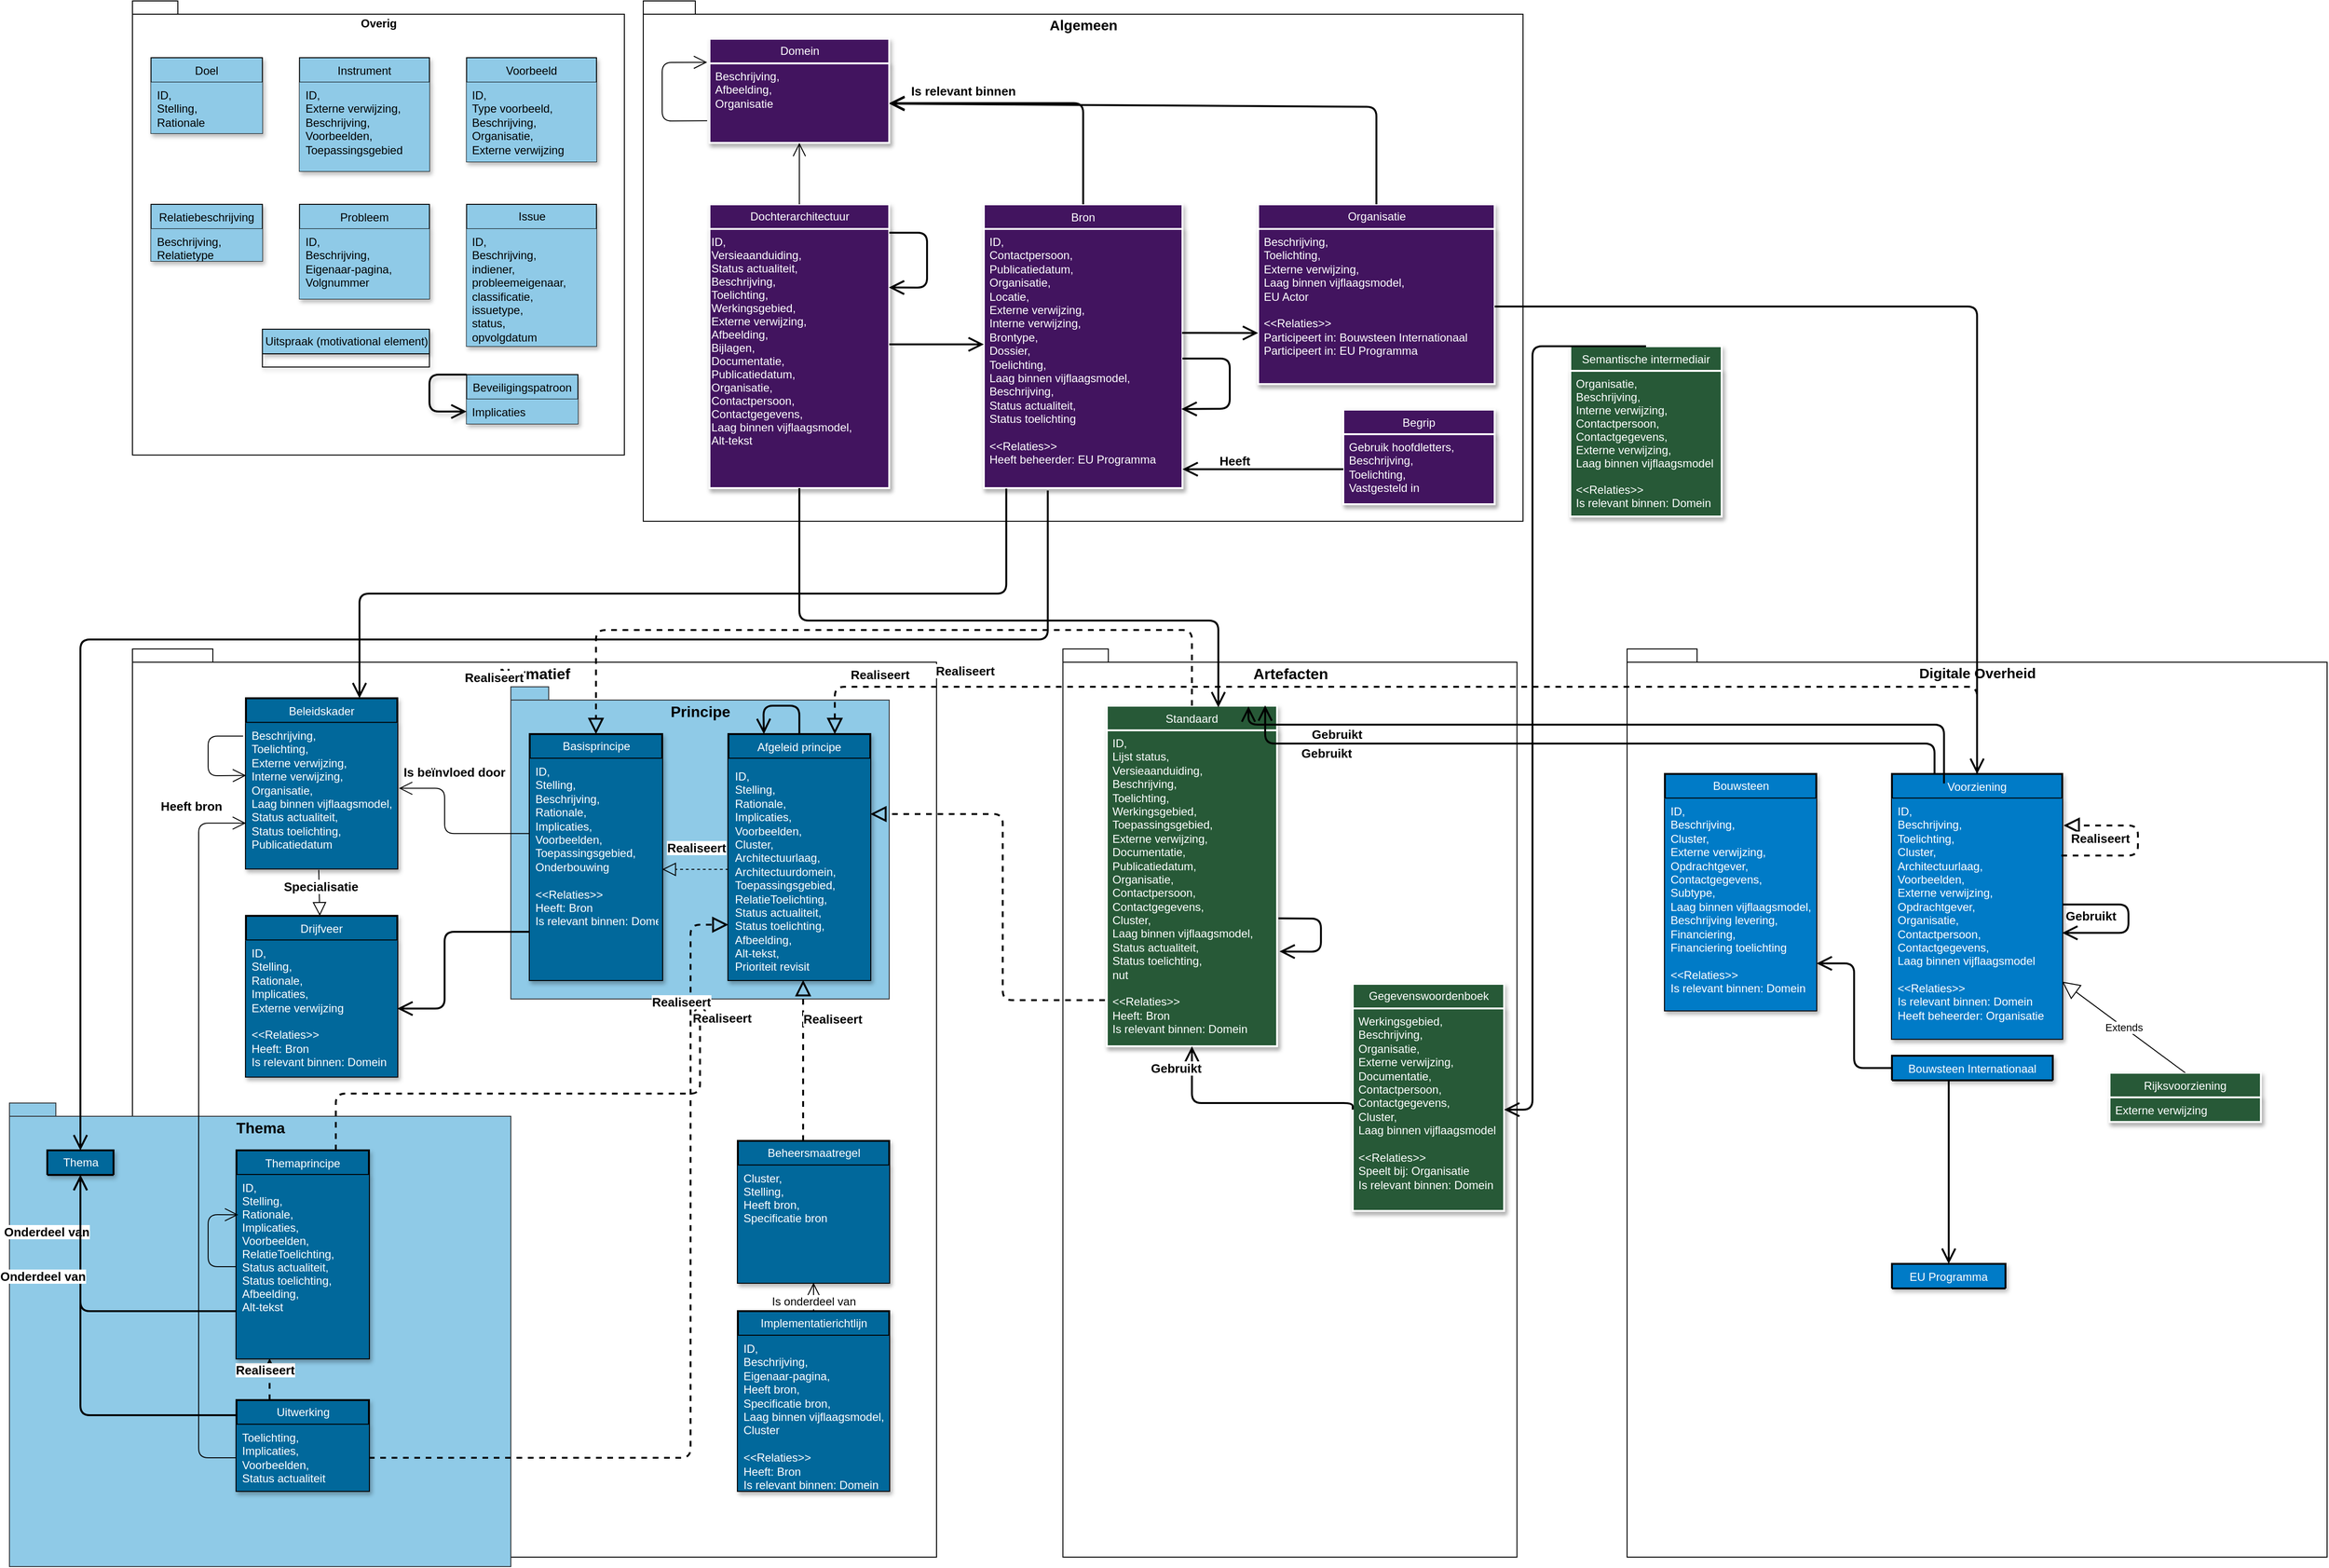 <mxfile version="12.7.9" type="github">
  <diagram name="Page-1" id="e7e014a7-5840-1c2e-5031-d8a46d1fe8dd">
    <mxGraphModel dx="2842" dy="2610" grid="1" gridSize="10" guides="1" tooltips="1" connect="1" arrows="1" fold="1" page="1" pageScale="1" pageWidth="1169" pageHeight="827" background="#ffffff" math="0" shadow="0">
      <root>
        <mxCell id="0" />
        <mxCell id="1" parent="0" />
        <mxCell id="APrtU9W0fPYDer8AcuMq-292" value="Algemeen" style="shape=folder;fontStyle=1;spacingTop=10;tabWidth=40;tabHeight=14;tabPosition=left;html=1;verticalAlign=top;fontSize=15;" parent="1" vertex="1">
          <mxGeometry x="140" y="-845" width="930" height="550" as="geometry" />
        </mxCell>
        <mxCell id="APrtU9W0fPYDer8AcuMq-291" value="Normatief" style="shape=folder;fontStyle=1;spacingTop=10;tabWidth=40;tabHeight=14;tabPosition=left;html=1;verticalAlign=top;fontSize=16;" parent="1" vertex="1">
          <mxGeometry x="-400" y="-160" width="850" height="960" as="geometry" />
        </mxCell>
        <mxCell id="APrtU9W0fPYDer8AcuMq-135" value="Digitale Overheid" style="shape=folder;fontStyle=1;spacingTop=10;tabWidth=40;tabHeight=14;tabPosition=left;html=1;verticalAlign=top;fontSize=15;" parent="1" vertex="1">
          <mxGeometry x="1180" y="-160" width="740" height="960" as="geometry" />
        </mxCell>
        <mxCell id="APrtU9W0fPYDer8AcuMq-133" value="Artefacten" style="shape=folder;fontStyle=1;spacingTop=10;tabWidth=40;tabHeight=14;tabPosition=left;html=1;verticalAlign=top;fontSize=16;" parent="1" vertex="1">
          <mxGeometry x="583.62" y="-160" width="480" height="960" as="geometry" />
        </mxCell>
        <mxCell id="APrtU9W0fPYDer8AcuMq-134" value="Thema" style="shape=folder;fontStyle=1;spacingTop=10;tabWidth=40;tabHeight=14;tabPosition=left;html=1;verticalAlign=top;fillColor=#8fcae7;strokeColor=#36393d;fontSize=16;" parent="1" vertex="1">
          <mxGeometry x="-530" y="320" width="530" height="490" as="geometry" />
        </mxCell>
        <mxCell id="APrtU9W0fPYDer8AcuMq-130" value="Principe" style="shape=folder;fontStyle=1;spacingTop=10;tabWidth=40;tabHeight=14;tabPosition=left;html=1;verticalAlign=top;fillColor=#8fcae7;strokeColor=#36393d;fontSize=16;" parent="1" vertex="1">
          <mxGeometry y="-120" width="400" height="330" as="geometry" />
        </mxCell>
        <mxCell id="4kYaTvi9r67Zi_UZiXDF-1" value="Begrip" style="swimlane;fontStyle=0;childLayout=stackLayout;horizontal=1;startSize=26;horizontalStack=0;resizeParent=1;resizeParentMax=0;resizeLast=0;collapsible=1;marginBottom=0;fillColor=#42145f;shadow=1;strokeColor=#FFFFFF;strokeWidth=2;fontColor=#FFFFFF;" parent="1" vertex="1">
          <mxGeometry x="880" y="-413" width="160" height="100" as="geometry">
            <mxRectangle x="460" y="400" width="70" height="26" as="alternateBounds" />
          </mxGeometry>
        </mxCell>
        <mxCell id="4kYaTvi9r67Zi_UZiXDF-2" value="Gebruik hoofdletters,&amp;nbsp;&lt;br&gt;Beschrijving,&amp;nbsp;&lt;br&gt;Toelichting,&amp;nbsp;&lt;br&gt;Vastgesteld in" style="text;strokeColor=#FFFFFF;fillColor=#42145f;align=left;verticalAlign=top;spacingLeft=4;spacingRight=4;overflow=hidden;rotatable=0;points=[[0,0.5],[1,0.5]];portConstraint=eastwest;html=1;shadow=1;strokeWidth=2;fontStyle=0;fontColor=#FFFFFF;" parent="4kYaTvi9r67Zi_UZiXDF-1" vertex="1">
          <mxGeometry y="26" width="160" height="74" as="geometry" />
        </mxCell>
        <mxCell id="APrtU9W0fPYDer8AcuMq-20" value="Bouwsteen" style="swimlane;fontStyle=0;childLayout=stackLayout;horizontal=1;startSize=26;fillColor=#007bc7;horizontalStack=0;resizeParent=1;resizeParentMax=0;resizeLast=0;collapsible=1;marginBottom=0;html=1;fontColor=#FFFFFF;strokeWidth=2;shadow=1;" parent="1" vertex="1">
          <mxGeometry x="1220" y="-27.87" width="160" height="250" as="geometry" />
        </mxCell>
        <mxCell id="APrtU9W0fPYDer8AcuMq-21" value="ID,&amp;nbsp;&lt;br&gt;Beschrijving,&amp;nbsp;&lt;br&gt;Cluster,&amp;nbsp;&lt;br&gt;Externe verwijzing,&amp;nbsp;&lt;br&gt;Opdrachtgever,&amp;nbsp;&lt;br&gt;Contactgegevens,&amp;nbsp;&lt;br&gt;Subtype,&amp;nbsp;&lt;br&gt;Laag binnen vijflaagsmodel,&amp;nbsp;&lt;br&gt;Beschrijving levering,&amp;nbsp;&lt;br&gt;Financiering,&amp;nbsp;&lt;br&gt;Financiering toelichting&lt;br&gt;&lt;br&gt;&amp;lt;&amp;lt;Relaties&amp;gt;&amp;gt;&lt;br&gt;Is relevant binnen: Domein&lt;br&gt;" style="text;strokeColor=none;fillColor=#007bc7;align=left;verticalAlign=top;spacingLeft=4;spacingRight=4;overflow=hidden;rotatable=0;points=[[0,0.5],[1,0.5]];portConstraint=eastwest;html=1;fontColor=#FFFFFF;strokeWidth=2;shadow=1;" parent="APrtU9W0fPYDer8AcuMq-20" vertex="1">
          <mxGeometry y="26" width="160" height="224" as="geometry" />
        </mxCell>
        <mxCell id="APrtU9W0fPYDer8AcuMq-24" value="Bouwsteen Internationaal" style="swimlane;fontStyle=0;childLayout=stackLayout;horizontal=1;startSize=26;fillColor=#007bc7;horizontalStack=0;resizeParent=1;resizeParentMax=0;resizeLast=0;collapsible=1;marginBottom=0;fontColor=#FFFFFF;strokeWidth=2;shadow=1;" parent="1" vertex="1" collapsed="1">
          <mxGeometry x="1460" y="270" width="170" height="26" as="geometry">
            <mxRectangle x="1460" y="270" width="180" height="180" as="alternateBounds" />
          </mxGeometry>
        </mxCell>
        <mxCell id="APrtU9W0fPYDer8AcuMq-25" value="Afbeelding,&amp;nbsp;&lt;br&gt;Beschrijving,&amp;nbsp;&lt;br&gt;Toelichting,&amp;nbsp;&lt;br&gt;Externe verwijzing,&amp;nbsp;&lt;br&gt;Laag binnen vijflaagsmodel&lt;br&gt;&lt;br&gt;&amp;lt;&amp;lt;Relaties&amp;gt;&amp;gt;&lt;br&gt;Heeft: Bron&lt;br&gt;Is relevant binnen: Domein&lt;br&gt;Heeft beheerder: Organisatie" style="text;strokeColor=none;fillColor=#007bc7;align=left;verticalAlign=top;spacingLeft=4;spacingRight=4;overflow=hidden;rotatable=0;points=[[0,0.5],[1,0.5]];portConstraint=eastwest;html=1;fontColor=#FFFFFF;strokeWidth=2;shadow=1;" parent="APrtU9W0fPYDer8AcuMq-24" vertex="1">
          <mxGeometry y="26" width="170" height="154" as="geometry" />
        </mxCell>
        <mxCell id="APrtU9W0fPYDer8AcuMq-28" value="Bron" style="swimlane;fontStyle=0;childLayout=stackLayout;horizontal=1;startSize=26;fillColor=#42145f;horizontalStack=0;resizeParent=1;resizeParentMax=0;resizeLast=0;collapsible=1;marginBottom=0;shadow=1;strokeColor=#FFFFFF;strokeWidth=2;fontColor=#FFFFFF;" parent="1" vertex="1">
          <mxGeometry x="500" y="-630" width="210" height="300" as="geometry" />
        </mxCell>
        <mxCell id="APrtU9W0fPYDer8AcuMq-29" value="ID,&amp;nbsp;&lt;br&gt;Contactpersoon,&amp;nbsp;&lt;br&gt;Publicatiedatum,&amp;nbsp;&lt;br&gt;Organisatie,&amp;nbsp;&lt;br&gt;Locatie,&amp;nbsp;&lt;br&gt;Externe verwijzing,&amp;nbsp;&lt;br&gt;Interne verwijzing,&amp;nbsp;&lt;br&gt;Brontype,&amp;nbsp;&lt;br&gt;Dossier,&amp;nbsp;&lt;br&gt;Toelichting,&amp;nbsp;&lt;br&gt;Laag binnen vijflaagsmodel,&amp;nbsp;&lt;br&gt;Beschrijving,&amp;nbsp;&lt;br&gt;Status actualiteit,&amp;nbsp;&lt;br&gt;Status toelichting&lt;br&gt;&lt;br&gt;&amp;lt;&amp;lt;Relaties&amp;gt;&amp;gt;&lt;br&gt;Heeft beheerder: EU Programma" style="text;strokeColor=#FFFFFF;fillColor=#42145f;align=left;verticalAlign=top;spacingLeft=4;spacingRight=4;overflow=hidden;rotatable=0;points=[[0,0.5],[1,0.5]];portConstraint=eastwest;html=1;shadow=1;strokeWidth=2;fontStyle=0;fontColor=#FFFFFF;" parent="APrtU9W0fPYDer8AcuMq-28" vertex="1">
          <mxGeometry y="26" width="210" height="274" as="geometry" />
        </mxCell>
        <mxCell id="APrtU9W0fPYDer8AcuMq-297" value="" style="endArrow=open;endFill=1;endSize=12;html=1;exitX=1;exitY=0.5;exitDx=0;exitDy=0;entryX=0.995;entryY=0.695;entryDx=0;entryDy=0;entryPerimeter=0;strokeWidth=2;" parent="APrtU9W0fPYDer8AcuMq-28" source="APrtU9W0fPYDer8AcuMq-29" target="APrtU9W0fPYDer8AcuMq-29" edge="1">
          <mxGeometry width="160" relative="1" as="geometry">
            <mxPoint x="-40" y="-30" as="sourcePoint" />
            <mxPoint x="180" y="70" as="targetPoint" />
            <Array as="points">
              <mxPoint x="260" y="163" />
              <mxPoint x="260" y="216" />
            </Array>
          </mxGeometry>
        </mxCell>
        <mxCell id="APrtU9W0fPYDer8AcuMq-32" value="Dochterarchitectuur" style="swimlane;fontStyle=0;childLayout=stackLayout;horizontal=1;startSize=26;fillColor=#42145f;horizontalStack=0;resizeParent=1;resizeParentMax=0;resizeLast=0;collapsible=1;marginBottom=0;html=1;shadow=1;strokeColor=#FFFFFF;strokeWidth=2;fontColor=#FFFFFF;" parent="1" vertex="1">
          <mxGeometry x="210" y="-630" width="190" height="300" as="geometry" />
        </mxCell>
        <mxCell id="APrtU9W0fPYDer8AcuMq-36" value="ID, &#xa;Versieaanduiding, &#xa;Status actualiteit, &#xa;Beschrijving, &#xa;Toelichting, &#xa;Werkingsgebied, &#xa;Externe verwijzing, &#xa;Afbeelding, &#xa;Bijlagen, &#xa;Documentatie, &#xa;Publicatiedatum, &#xa;Organisatie, &#xa;Contactpersoon, &#xa;Contactgegevens, &#xa;Laag binnen vijflaagsmodel, &#xa;Alt-tekst" style="text;fillColor=#42145f;shadow=1;strokeColor=#FFFFFF;strokeWidth=2;fontStyle=0;fontColor=#FFFFFF;" parent="APrtU9W0fPYDer8AcuMq-32" vertex="1">
          <mxGeometry y="26" width="190" height="274" as="geometry" />
        </mxCell>
        <mxCell id="APrtU9W0fPYDer8AcuMq-198" value="" style="endArrow=open;endFill=1;endSize=12;html=1;entryX=0.998;entryY=0.226;entryDx=0;entryDy=0;entryPerimeter=0;strokeWidth=2;" parent="APrtU9W0fPYDer8AcuMq-32" target="APrtU9W0fPYDer8AcuMq-36" edge="1">
          <mxGeometry width="160" relative="1" as="geometry">
            <mxPoint x="190" y="30" as="sourcePoint" />
            <mxPoint x="220" y="80" as="targetPoint" />
            <Array as="points">
              <mxPoint x="230" y="30" />
              <mxPoint x="230" y="88" />
            </Array>
          </mxGeometry>
        </mxCell>
        <mxCell id="APrtU9W0fPYDer8AcuMq-44" value="Domein" style="swimlane;fontStyle=0;childLayout=stackLayout;horizontal=1;startSize=26;fillColor=#42145f;horizontalStack=0;resizeParent=1;resizeParentMax=0;resizeLast=0;collapsible=1;marginBottom=0;html=1;shadow=1;strokeColor=#FFFFFF;strokeWidth=2;fontColor=#FFFFFF;" parent="1" vertex="1">
          <mxGeometry x="210" y="-805" width="190" height="110" as="geometry" />
        </mxCell>
        <mxCell id="APrtU9W0fPYDer8AcuMq-45" value="Beschrijving,&amp;nbsp;&lt;br&gt;Afbeelding,&amp;nbsp;&lt;br&gt;Organisatie" style="text;strokeColor=#FFFFFF;fillColor=#42145f;align=left;verticalAlign=top;spacingLeft=4;spacingRight=4;overflow=hidden;rotatable=0;points=[[0,0.5],[1,0.5]];portConstraint=eastwest;html=1;shadow=1;strokeWidth=2;fontStyle=0;fontColor=#FFFFFF;" parent="APrtU9W0fPYDer8AcuMq-44" vertex="1">
          <mxGeometry y="26" width="190" height="84" as="geometry" />
        </mxCell>
        <mxCell id="APrtU9W0fPYDer8AcuMq-298" value="" style="endArrow=open;endFill=1;endSize=12;html=1;exitX=-0.013;exitY=0.721;exitDx=0;exitDy=0;exitPerimeter=0;entryX=-0.013;entryY=-0.014;entryDx=0;entryDy=0;entryPerimeter=0;" parent="APrtU9W0fPYDer8AcuMq-44" source="APrtU9W0fPYDer8AcuMq-45" target="APrtU9W0fPYDer8AcuMq-45" edge="1">
          <mxGeometry width="160" relative="1" as="geometry">
            <mxPoint x="250" y="145" as="sourcePoint" />
            <mxPoint x="410" y="145" as="targetPoint" />
            <Array as="points">
              <mxPoint x="-50" y="87" />
              <mxPoint x="-50" y="25" />
            </Array>
          </mxGeometry>
        </mxCell>
        <mxCell id="APrtU9W0fPYDer8AcuMq-52" value="EU Programma" style="swimlane;fontStyle=0;childLayout=stackLayout;horizontal=1;startSize=26;fillColor=#007bc7;horizontalStack=0;resizeParent=1;resizeParentMax=0;resizeLast=0;collapsible=1;marginBottom=0;fontColor=#FFFFFF;strokeWidth=2;shadow=1;" parent="1" vertex="1" collapsed="1">
          <mxGeometry x="1460" y="490" width="120" height="26" as="geometry">
            <mxRectangle x="1460" y="490" width="180" height="180" as="alternateBounds" />
          </mxGeometry>
        </mxCell>
        <mxCell id="APrtU9W0fPYDer8AcuMq-53" value="Afbeelding,&amp;nbsp;&lt;br&gt;Beschrijving,&amp;nbsp;&lt;br&gt;Externe verwijzing,&lt;br&gt;Looptijd,&amp;nbsp;&lt;br&gt;Budget&lt;br&gt;&lt;br&gt;&amp;lt;&amp;lt;Relaties&amp;gt;&amp;gt;&lt;br&gt;Heeft: Bron&lt;br&gt;Is relevant binnen: Domein&lt;br&gt;Heeft beheerder: Organisatie" style="text;strokeColor=none;fillColor=#007bc7;align=left;verticalAlign=top;spacingLeft=4;spacingRight=4;overflow=hidden;rotatable=0;points=[[0,0.5],[1,0.5]];portConstraint=eastwest;html=1;fontColor=#FFFFFF;strokeWidth=2;shadow=1;" parent="APrtU9W0fPYDer8AcuMq-52" vertex="1">
          <mxGeometry y="26" width="120" height="154" as="geometry" />
        </mxCell>
        <mxCell id="APrtU9W0fPYDer8AcuMq-208" value="" style="endArrow=open;endFill=1;endSize=12;html=1;exitX=1.002;exitY=0.179;exitDx=0;exitDy=0;exitPerimeter=0;strokeWidth=2;" parent="APrtU9W0fPYDer8AcuMq-52" source="APrtU9W0fPYDer8AcuMq-53" target="APrtU9W0fPYDer8AcuMq-53" edge="1">
          <mxGeometry width="160" relative="1" as="geometry">
            <mxPoint x="163" y="40" as="sourcePoint" />
            <mxPoint x="220" y="80" as="targetPoint" />
            <Array as="points">
              <mxPoint x="220" y="54" />
              <mxPoint x="220" y="103" />
            </Array>
          </mxGeometry>
        </mxCell>
        <mxCell id="APrtU9W0fPYDer8AcuMq-56" value="Gegevenswoordenboek" style="swimlane;fontStyle=0;childLayout=stackLayout;horizontal=1;startSize=26;fillColor=#275937;horizontalStack=0;resizeParent=1;resizeParentMax=0;resizeLast=0;collapsible=1;marginBottom=0;html=1;strokeColor=#FFFFFF;strokeWidth=2;fontColor=#FFFFFF;shadow=1;" parent="1" vertex="1">
          <mxGeometry x="890" y="194" width="160" height="240" as="geometry" />
        </mxCell>
        <mxCell id="APrtU9W0fPYDer8AcuMq-57" value="Werkingsgebied,&amp;nbsp;&lt;br&gt;Beschrijving,&amp;nbsp;&lt;br&gt;Organisatie,&amp;nbsp;&lt;br&gt;Externe verwijzing,&amp;nbsp;&lt;br&gt;Documentatie,&amp;nbsp;&lt;br&gt;Contactpersoon,&amp;nbsp;&lt;br&gt;Contactgegevens,&amp;nbsp;&lt;br&gt;Cluster,&amp;nbsp;&lt;br&gt;Laag binnen vijflaagsmodel&lt;br&gt;&lt;br&gt;&amp;lt;&amp;lt;Relaties&amp;gt;&amp;gt;&lt;br&gt;Speelt bij: Organisatie&lt;br&gt;Is relevant binnen: Domein" style="text;strokeColor=#FFFFFF;fillColor=#275937;align=left;verticalAlign=top;spacingLeft=4;spacingRight=4;overflow=hidden;rotatable=0;points=[[0,0.5],[1,0.5]];portConstraint=eastwest;html=1;strokeWidth=2;fontColor=#FFFFFF;shadow=1;" parent="APrtU9W0fPYDer8AcuMq-56" vertex="1">
          <mxGeometry y="26" width="160" height="214" as="geometry" />
        </mxCell>
        <UserObject label="Rijksvoorziening" link="https://www.noraonline.nl/wiki/Rijksvoorzieningen" id="APrtU9W0fPYDer8AcuMq-90">
          <mxCell style="swimlane;fontStyle=0;childLayout=stackLayout;horizontal=1;startSize=26;fillColor=#275937;horizontalStack=0;resizeParent=1;resizeParentMax=0;resizeLast=0;collapsible=1;marginBottom=0;strokeColor=#FFFFFF;strokeWidth=2;fontColor=#FFFFFF;shadow=1;" parent="1" vertex="1">
            <mxGeometry x="1690" y="288" width="160" height="52" as="geometry">
              <mxRectangle x="630" y="650" width="120" height="26" as="alternateBounds" />
            </mxGeometry>
          </mxCell>
        </UserObject>
        <UserObject label="Externe verwijzing" link="https://www.noraonline.nl/wiki/Rijksvoorziening" id="APrtU9W0fPYDer8AcuMq-91">
          <mxCell style="text;strokeColor=#FFFFFF;fillColor=#275937;align=left;verticalAlign=top;spacingLeft=4;spacingRight=4;overflow=hidden;rotatable=0;points=[[0,0.5],[1,0.5]];portConstraint=eastwest;html=1;strokeWidth=2;fontColor=#FFFFFF;shadow=1;" parent="APrtU9W0fPYDer8AcuMq-90" vertex="1">
            <mxGeometry y="26" width="160" height="26" as="geometry" />
          </mxCell>
        </UserObject>
        <mxCell id="APrtU9W0fPYDer8AcuMq-94" value="Semantische intermediair" style="swimlane;fontStyle=0;childLayout=stackLayout;horizontal=1;startSize=26;fillColor=#275937;horizontalStack=0;resizeParent=1;resizeParentMax=0;resizeLast=0;collapsible=1;marginBottom=0;html=0;strokeColor=#FFFFFF;strokeWidth=2;fontColor=#FFFFFF;shadow=1;" parent="1" vertex="1">
          <mxGeometry x="1120" y="-480" width="160" height="180" as="geometry" />
        </mxCell>
        <mxCell id="APrtU9W0fPYDer8AcuMq-95" value="Organisatie, &#xa;Beschrijving, &#xa;Interne verwijzing, &#xa;Contactpersoon, &#xa;Contactgegevens, &#xa;Externe verwijzing,&#xa;Laag binnen vijflaagsmodel&#xa;&#xa;&lt;&lt;Relaties&gt;&gt;&#xa;Is relevant binnen: Domein" style="text;strokeColor=#FFFFFF;fillColor=#275937;align=left;verticalAlign=top;spacingLeft=4;spacingRight=4;overflow=hidden;rotatable=0;points=[[0,0.5],[1,0.5]];portConstraint=eastwest;strokeWidth=2;fontColor=#FFFFFF;shadow=1;" parent="APrtU9W0fPYDer8AcuMq-94" vertex="1">
          <mxGeometry y="26" width="160" height="154" as="geometry" />
        </mxCell>
        <mxCell id="APrtU9W0fPYDer8AcuMq-98" value="Standaard" style="swimlane;fontStyle=0;childLayout=stackLayout;horizontal=1;startSize=26;fillColor=#275937;horizontalStack=0;resizeParent=1;resizeParentMax=0;resizeLast=0;collapsible=1;marginBottom=0;html=0;strokeColor=#FFFFFF;strokeWidth=2;fontColor=#FFFFFF;shadow=1;" parent="1" vertex="1">
          <mxGeometry x="630" y="-100" width="180" height="360" as="geometry" />
        </mxCell>
        <mxCell id="APrtU9W0fPYDer8AcuMq-238" value="" style="endArrow=open;endFill=1;endSize=12;html=1;entryX=1.014;entryY=0.7;entryDx=0;entryDy=0;entryPerimeter=0;exitX=1.008;exitY=0.595;exitDx=0;exitDy=0;exitPerimeter=0;strokeWidth=2;" parent="APrtU9W0fPYDer8AcuMq-98" source="APrtU9W0fPYDer8AcuMq-99" target="APrtU9W0fPYDer8AcuMq-99" edge="1">
          <mxGeometry width="160" relative="1" as="geometry">
            <mxPoint x="-220" y="-10" as="sourcePoint" />
            <mxPoint x="170" y="228" as="targetPoint" />
            <Array as="points">
              <mxPoint x="226.38" y="225" />
              <mxPoint x="226.38" y="260" />
            </Array>
          </mxGeometry>
        </mxCell>
        <mxCell id="APrtU9W0fPYDer8AcuMq-99" value="ID,&amp;nbsp;&lt;br&gt;Lijst status,&amp;nbsp;&lt;br&gt;Versieaanduiding,&amp;nbsp;&lt;br&gt;Beschrijving,&amp;nbsp;&lt;br&gt;Toelichting,&amp;nbsp;&lt;br&gt;Werkingsgebied,&amp;nbsp;&lt;br&gt;Toepassingsgebied,&amp;nbsp;&lt;br&gt;Externe verwijzing,&amp;nbsp;&lt;br&gt;Documentatie,&amp;nbsp;&lt;br&gt;Publicatiedatum,&amp;nbsp;&lt;br&gt;Organisatie,&amp;nbsp;&lt;br&gt;Contactpersoon,&amp;nbsp;&lt;br&gt;Contactgegevens,&amp;nbsp;&lt;br&gt;Cluster,&amp;nbsp;&lt;br&gt;Laag binnen vijflaagsmodel,&amp;nbsp;&lt;br&gt;Status actualiteit,&amp;nbsp;&lt;br&gt;Status toelichting,&amp;nbsp;&lt;br&gt;nut&lt;br&gt;&lt;br&gt;&amp;lt;&amp;lt;Relaties&amp;gt;&amp;gt;&lt;br&gt;Heeft: Bron&lt;br&gt;Is relevant binnen: Domein" style="text;strokeColor=#FFFFFF;fillColor=#275937;align=left;verticalAlign=top;spacingLeft=4;spacingRight=4;overflow=hidden;rotatable=0;points=[[0,0.5],[1,0.5]];portConstraint=eastwest;html=1;strokeWidth=2;fontColor=#FFFFFF;shadow=1;" parent="APrtU9W0fPYDer8AcuMq-98" vertex="1">
          <mxGeometry y="26" width="180" height="334" as="geometry" />
        </mxCell>
        <mxCell id="APrtU9W0fPYDer8AcuMq-122" value="Voorziening" style="swimlane;fontStyle=0;childLayout=stackLayout;horizontal=1;startSize=26;fillColor=#007bc7;horizontalStack=0;resizeParent=1;resizeParentMax=0;resizeLast=0;collapsible=1;marginBottom=0;html=0;fontColor=#FFFFFF;strokeWidth=2;shadow=1;" parent="1" vertex="1">
          <mxGeometry x="1460" y="-27.87" width="180" height="280" as="geometry" />
        </mxCell>
        <mxCell id="APrtU9W0fPYDer8AcuMq-123" value="ID,&amp;nbsp;&lt;br&gt;Beschrijving,&amp;nbsp;&lt;br&gt;Toelichting,&amp;nbsp;&lt;br&gt;Cluster,&amp;nbsp;&lt;br&gt;Architectuurlaag,&amp;nbsp;&lt;br&gt;Voorbeelden,&amp;nbsp;&lt;br&gt;Externe verwijzing,&amp;nbsp;&lt;br&gt;Opdrachtgever,&amp;nbsp;&lt;br&gt;Organisatie,&amp;nbsp;&lt;br&gt;Contactpersoon,&amp;nbsp;&lt;br&gt;Contactgegevens,&amp;nbsp;&lt;br&gt;Laag binnen vijflaagsmodel&lt;br&gt;&lt;br&gt;&amp;lt;&amp;lt;Relaties&amp;gt;&amp;gt;&lt;br&gt;Is relevant binnen: Domein&lt;br&gt;Heeft beheerder: Organisatie" style="text;strokeColor=none;fillColor=#007bc7;align=left;verticalAlign=top;spacingLeft=4;spacingRight=4;overflow=hidden;rotatable=0;points=[[0,0.5],[1,0.5]];portConstraint=eastwest;html=1;fontColor=#FFFFFF;strokeWidth=2;shadow=1;" parent="APrtU9W0fPYDer8AcuMq-122" vertex="1">
          <mxGeometry y="26" width="180" height="254" as="geometry" />
        </mxCell>
        <mxCell id="APrtU9W0fPYDer8AcuMq-283" value="" style="endArrow=open;endFill=1;endSize=12;html=1;edgeStyle=elbowEdgeStyle;elbow=vertical;strokeWidth=2;" parent="APrtU9W0fPYDer8AcuMq-122" source="APrtU9W0fPYDer8AcuMq-123" target="APrtU9W0fPYDer8AcuMq-123" edge="1">
          <mxGeometry width="160" relative="1" as="geometry">
            <mxPoint x="-310" y="-2.13" as="sourcePoint" />
            <mxPoint x="-150" y="-2.13" as="targetPoint" />
            <Array as="points">
              <mxPoint x="250" y="138" />
            </Array>
          </mxGeometry>
        </mxCell>
        <mxCell id="APrtU9W0fPYDer8AcuMq-284" value="Gebruikt" style="text;html=1;align=center;verticalAlign=middle;resizable=0;points=[];labelBackgroundColor=#ffffff;fontStyle=1;fontSize=13;" parent="APrtU9W0fPYDer8AcuMq-283" vertex="1" connectable="0">
          <mxGeometry x="0.647" y="1" relative="1" as="geometry">
            <mxPoint x="3.553e-15" y="-19.0" as="offset" />
          </mxGeometry>
        </mxCell>
        <mxCell id="APrtU9W0fPYDer8AcuMq-286" value="" style="endArrow=block;dashed=1;endFill=0;endSize=12;html=1;exitX=0.995;exitY=0.237;exitDx=0;exitDy=0;exitPerimeter=0;edgeStyle=elbowEdgeStyle;elbow=vertical;strokeWidth=2;entryX=1.008;entryY=0.112;entryDx=0;entryDy=0;entryPerimeter=0;" parent="APrtU9W0fPYDer8AcuMq-122" source="APrtU9W0fPYDer8AcuMq-123" target="APrtU9W0fPYDer8AcuMq-123" edge="1">
          <mxGeometry width="160" relative="1" as="geometry">
            <mxPoint x="-1235.0" y="517.87" as="sourcePoint" />
            <mxPoint x="-1208.717" y="287.87" as="targetPoint" />
            <Array as="points">
              <mxPoint x="260" y="78" />
              <mxPoint x="-50" y="88" />
            </Array>
          </mxGeometry>
        </mxCell>
        <mxCell id="APrtU9W0fPYDer8AcuMq-287" value="Realiseert" style="text;html=1;align=center;verticalAlign=middle;resizable=0;points=[];labelBackgroundColor=#ffffff;fontStyle=1;fontSize=13;" parent="APrtU9W0fPYDer8AcuMq-286" vertex="1" connectable="0">
          <mxGeometry x="-0.009" y="1" relative="1" as="geometry">
            <mxPoint x="-39" y="-4.52" as="offset" />
          </mxGeometry>
        </mxCell>
        <mxCell id="APrtU9W0fPYDer8AcuMq-77" value="Organisatie" style="swimlane;fontStyle=0;childLayout=stackLayout;horizontal=1;startSize=26;fillColor=#42145f;horizontalStack=0;resizeParent=1;resizeParentMax=0;resizeLast=0;collapsible=1;marginBottom=0;html=1;shadow=1;strokeColor=#FFFFFF;strokeWidth=2;fontColor=#FFFFFF;" parent="1" vertex="1">
          <mxGeometry x="790" y="-630" width="250" height="190" as="geometry" />
        </mxCell>
        <mxCell id="APrtU9W0fPYDer8AcuMq-78" value="Beschrijving,&amp;nbsp;&lt;br&gt;Toelichting,&amp;nbsp;&lt;br&gt;Externe verwijzing,&amp;nbsp;&lt;br&gt;Laag binnen vijflaagsmodel,&amp;nbsp;&lt;br&gt;EU Actor&lt;br&gt;&lt;br&gt;&amp;lt;&amp;lt;Relaties&amp;gt;&amp;gt;&lt;br&gt;Participeert in: Bouwsteen Internationaal&lt;br&gt;Participeert in: EU Programma" style="text;strokeColor=#FFFFFF;fillColor=#42145f;align=left;verticalAlign=top;spacingLeft=4;spacingRight=4;overflow=hidden;rotatable=0;points=[[0,0.5],[1,0.5]];portConstraint=eastwest;html=1;shadow=1;strokeWidth=2;fontStyle=0;fontColor=#FFFFFF;" parent="APrtU9W0fPYDer8AcuMq-77" vertex="1">
          <mxGeometry y="26" width="250" height="164" as="geometry" />
        </mxCell>
        <mxCell id="APrtU9W0fPYDer8AcuMq-146" value="" style="endArrow=block;dashed=1;endFill=0;endSize=12;html=1;exitX=0;exitY=0.5;exitDx=0;exitDy=0;entryX=1;entryY=0.5;entryDx=0;entryDy=0;" parent="1" source="aszXzjKTE8ForRHxuUWM-51" target="aszXzjKTE8ForRHxuUWM-62" edge="1">
          <mxGeometry width="160" relative="1" as="geometry">
            <mxPoint x="448.56" y="-157.44" as="sourcePoint" />
            <mxPoint x="320" y="-14.667" as="targetPoint" />
            <Array as="points" />
          </mxGeometry>
        </mxCell>
        <mxCell id="APrtU9W0fPYDer8AcuMq-147" value="Realiseert" style="text;html=1;align=center;verticalAlign=middle;resizable=0;points=[];labelBackgroundColor=#ffffff;fontStyle=1;fontSize=13;" parent="APrtU9W0fPYDer8AcuMq-146" vertex="1" connectable="0">
          <mxGeometry x="-0.009" y="1" relative="1" as="geometry">
            <mxPoint y="-24" as="offset" />
          </mxGeometry>
        </mxCell>
        <mxCell id="APrtU9W0fPYDer8AcuMq-150" value="" style="endArrow=open;endFill=1;endSize=12;html=1;exitX=0.5;exitY=0;exitDx=0;exitDy=0;entryX=0.25;entryY=0;entryDx=0;entryDy=0;strokeWidth=2;" parent="1" source="aszXzjKTE8ForRHxuUWM-46" target="aszXzjKTE8ForRHxuUWM-46" edge="1">
          <mxGeometry width="160" relative="1" as="geometry">
            <mxPoint x="425" y="-30" as="sourcePoint" />
            <mxPoint x="585" y="-30" as="targetPoint" />
            <Array as="points">
              <mxPoint x="305" y="-100" />
              <mxPoint x="267" y="-100" />
            </Array>
          </mxGeometry>
        </mxCell>
        <mxCell id="APrtU9W0fPYDer8AcuMq-156" value="" style="group" parent="1" vertex="1" connectable="0">
          <mxGeometry x="120" y="-280" height="180" as="geometry" />
        </mxCell>
        <mxCell id="APrtU9W0fPYDer8AcuMq-157" value="" style="group" parent="1" vertex="1" connectable="0">
          <mxGeometry x="110" y="-200" height="180" as="geometry" />
        </mxCell>
        <object label="" id="APrtU9W0fPYDer8AcuMq-161">
          <mxCell style="endArrow=open;endFill=1;endSize=12;html=1;exitX=0.013;exitY=0.338;exitDx=0;exitDy=0;entryX=1.011;entryY=0.449;entryDx=0;entryDy=0;entryPerimeter=0;exitPerimeter=0;edgeStyle=elbowEdgeStyle;" parent="1" source="aszXzjKTE8ForRHxuUWM-62" target="APrtU9W0fPYDer8AcuMq-14" edge="1">
            <mxGeometry width="160" relative="1" as="geometry">
              <mxPoint x="-20" y="266" as="sourcePoint" />
              <mxPoint x="140" y="266" as="targetPoint" />
              <Array as="points">
                <mxPoint x="-70" y="10" />
              </Array>
            </mxGeometry>
          </mxCell>
        </object>
        <mxCell id="APrtU9W0fPYDer8AcuMq-162" value="Is beïnvloed door" style="text;html=1;align=center;verticalAlign=middle;resizable=0;points=[];labelBackgroundColor=#FFFFFF;fontStyle=1;fontSize=13;labelBorderColor=none;" parent="APrtU9W0fPYDer8AcuMq-161" vertex="1" connectable="0">
          <mxGeometry x="0.426" y="1" relative="1" as="geometry">
            <mxPoint x="11" y="-22.79" as="offset" />
          </mxGeometry>
        </mxCell>
        <object label="" id="APrtU9W0fPYDer8AcuMq-163">
          <mxCell style="endArrow=open;endFill=1;endSize=12;html=1;exitX=0;exitY=0.5;exitDx=0;exitDy=0;edgeStyle=elbowEdgeStyle;elbow=vertical;strokeWidth=2;" parent="1" source="4kYaTvi9r67Zi_UZiXDF-2" target="APrtU9W0fPYDer8AcuMq-29" edge="1">
            <mxGeometry width="160" relative="1" as="geometry">
              <mxPoint x="-231.4" y="-184.35" as="sourcePoint" />
              <mxPoint x="-370" y="-475.64" as="targetPoint" />
            </mxGeometry>
          </mxCell>
        </object>
        <mxCell id="APrtU9W0fPYDer8AcuMq-164" value="Heeft" style="text;html=1;align=center;verticalAlign=middle;resizable=0;points=[];labelBackgroundColor=#ffffff;fontStyle=1;fontSize=13;" parent="APrtU9W0fPYDer8AcuMq-163" vertex="1" connectable="0">
          <mxGeometry x="0.597" y="1" relative="1" as="geometry">
            <mxPoint x="20" y="-10.01" as="offset" />
          </mxGeometry>
        </mxCell>
        <mxCell id="APrtU9W0fPYDer8AcuMq-165" value="" style="endArrow=block;dashed=1;endFill=0;endSize=12;html=1;edgeStyle=elbowEdgeStyle;strokeWidth=2;" parent="1" target="aszXzjKTE8ForRHxuUWM-51" edge="1">
          <mxGeometry width="160" relative="1" as="geometry">
            <mxPoint x="309" y="360" as="sourcePoint" />
            <mxPoint x="420" y="-61" as="targetPoint" />
          </mxGeometry>
        </mxCell>
        <mxCell id="APrtU9W0fPYDer8AcuMq-166" value="Realiseert" style="text;html=1;align=center;verticalAlign=middle;resizable=0;points=[];labelBackgroundColor=#ffffff;fontStyle=1;fontSize=13;" parent="APrtU9W0fPYDer8AcuMq-165" vertex="1" connectable="0">
          <mxGeometry x="-0.009" y="1" relative="1" as="geometry">
            <mxPoint x="31.65" y="-45.65" as="offset" />
          </mxGeometry>
        </mxCell>
        <mxCell id="APrtU9W0fPYDer8AcuMq-167" value="" style="endArrow=open;endFill=1;endSize=12;html=1;entryX=0.001;entryY=0.361;entryDx=0;entryDy=0;entryPerimeter=0;" parent="1" target="APrtU9W0fPYDer8AcuMq-14" edge="1">
          <mxGeometry width="160" relative="1" as="geometry">
            <mxPoint x="-283" y="-67.87" as="sourcePoint" />
            <mxPoint x="-320" y="-27.87" as="targetPoint" />
            <Array as="points">
              <mxPoint x="-320" y="-67.87" />
              <mxPoint x="-320" y="-25.87" />
            </Array>
          </mxGeometry>
        </mxCell>
        <object label="" id="APrtU9W0fPYDer8AcuMq-154">
          <mxCell style="endArrow=open;endFill=1;endSize=12;html=1;edgeStyle=elbowEdgeStyle;entryX=1;entryY=0.5;entryDx=0;entryDy=0;strokeWidth=2;" parent="1" target="APrtU9W0fPYDer8AcuMq-49" edge="1">
            <mxGeometry width="160" relative="1" as="geometry">
              <mxPoint x="20" y="139" as="sourcePoint" />
              <mxPoint x="3" y="284" as="targetPoint" />
              <Array as="points">
                <mxPoint x="-70" y="180" />
              </Array>
            </mxGeometry>
          </mxCell>
        </object>
        <mxCell id="APrtU9W0fPYDer8AcuMq-168" value="" style="endArrow=block;endFill=0;endSize=12;html=1;exitX=0.481;exitY=1.01;exitDx=0;exitDy=0;exitPerimeter=0;" parent="1" source="APrtU9W0fPYDer8AcuMq-14" target="APrtU9W0fPYDer8AcuMq-48" edge="1">
          <mxGeometry width="160" relative="1" as="geometry">
            <mxPoint x="-350" y="69.8" as="sourcePoint" />
            <mxPoint x="-410" y="192.133" as="targetPoint" />
            <Array as="points" />
          </mxGeometry>
        </mxCell>
        <mxCell id="APrtU9W0fPYDer8AcuMq-169" value="Specialisatie" style="text;html=1;align=center;verticalAlign=middle;resizable=0;points=[];labelBackgroundColor=#ffffff;fontStyle=1;fontSize=13;" parent="APrtU9W0fPYDer8AcuMq-168" vertex="1" connectable="0">
          <mxGeometry x="-0.009" y="1" relative="1" as="geometry">
            <mxPoint y="-7.17" as="offset" />
          </mxGeometry>
        </mxCell>
        <mxCell id="APrtU9W0fPYDer8AcuMq-184" value="" style="endArrow=open;endFill=1;endSize=12;html=1;edgeStyle=elbowEdgeStyle;strokeWidth=2;" parent="1" source="APrtU9W0fPYDer8AcuMq-25" target="APrtU9W0fPYDer8AcuMq-52" edge="1">
          <mxGeometry width="160" relative="1" as="geometry">
            <mxPoint x="1570" y="270" as="sourcePoint" />
            <mxPoint x="1730" y="270" as="targetPoint" />
          </mxGeometry>
        </mxCell>
        <object label="" id="APrtU9W0fPYDer8AcuMq-187">
          <mxCell style="endArrow=open;endFill=1;endSize=12;html=1;exitX=0;exitY=0.5;exitDx=0;exitDy=0;edgeStyle=elbowEdgeStyle;strokeWidth=2;entryX=1.002;entryY=0.778;entryDx=0;entryDy=0;entryPerimeter=0;" parent="1" source="APrtU9W0fPYDer8AcuMq-25" target="APrtU9W0fPYDer8AcuMq-21" edge="1">
            <mxGeometry width="160" relative="1" as="geometry">
              <mxPoint x="1232" y="93" as="sourcePoint" />
              <mxPoint x="1070.18" y="93.322" as="targetPoint" />
            </mxGeometry>
          </mxCell>
        </object>
        <object label="" id="APrtU9W0fPYDer8AcuMq-191">
          <mxCell style="endArrow=open;endFill=1;endSize=12;html=1;exitX=0.5;exitY=0;exitDx=0;exitDy=0;strokeWidth=2;" parent="1" source="APrtU9W0fPYDer8AcuMq-28" target="APrtU9W0fPYDer8AcuMq-45" edge="1">
            <mxGeometry width="160" relative="1" as="geometry">
              <mxPoint x="-69.84" y="363.572" as="sourcePoint" />
              <mxPoint x="530" y="422.647" as="targetPoint" />
              <Array as="points">
                <mxPoint x="605" y="-737" />
              </Array>
            </mxGeometry>
          </mxCell>
        </object>
        <mxCell id="APrtU9W0fPYDer8AcuMq-194" value="" style="endArrow=open;endFill=1;endSize=12;html=1;exitX=0.322;exitY=1.009;exitDx=0;exitDy=0;exitPerimeter=0;edgeStyle=elbowEdgeStyle;elbow=vertical;strokeWidth=2;" parent="1" source="APrtU9W0fPYDer8AcuMq-29" target="APrtU9W0fPYDer8AcuMq-106" edge="1">
          <mxGeometry width="160" relative="1" as="geometry">
            <mxPoint x="310" y="-130" as="sourcePoint" />
            <mxPoint x="470" y="-130" as="targetPoint" />
            <Array as="points">
              <mxPoint x="-50" y="-170" />
              <mxPoint x="40" y="-170" />
              <mxPoint x="170" y="-200" />
            </Array>
          </mxGeometry>
        </mxCell>
        <mxCell id="APrtU9W0fPYDer8AcuMq-195" value="" style="endArrow=open;endFill=1;endSize=12;html=1;exitX=0.998;exitY=0.401;exitDx=0;exitDy=0;exitPerimeter=0;edgeStyle=elbowEdgeStyle;elbow=vertical;strokeWidth=2;" parent="1" source="APrtU9W0fPYDer8AcuMq-29" target="APrtU9W0fPYDer8AcuMq-78" edge="1">
          <mxGeometry width="160" relative="1" as="geometry">
            <mxPoint x="13.36" y="-188.34" as="sourcePoint" />
            <mxPoint x="335.825" y="490" as="targetPoint" />
          </mxGeometry>
        </mxCell>
        <mxCell id="APrtU9W0fPYDer8AcuMq-196" value="" style="endArrow=open;endFill=1;endSize=12;html=1;entryX=0.75;entryY=0;entryDx=0;entryDy=0;exitX=0.113;exitY=1.002;exitDx=0;exitDy=0;exitPerimeter=0;edgeStyle=elbowEdgeStyle;elbow=vertical;strokeWidth=2;" parent="1" source="APrtU9W0fPYDer8AcuMq-29" target="APrtU9W0fPYDer8AcuMq-13" edge="1">
          <mxGeometry width="160" relative="1" as="geometry">
            <mxPoint x="450" y="170" as="sourcePoint" />
            <mxPoint x="610" y="170" as="targetPoint" />
          </mxGeometry>
        </mxCell>
        <mxCell id="APrtU9W0fPYDer8AcuMq-199" value="" style="endArrow=open;endFill=1;endSize=12;html=1;exitX=0.5;exitY=1;exitDx=0;exitDy=0;edgeStyle=elbowEdgeStyle;elbow=vertical;strokeWidth=2;entryX=0.655;entryY=0.005;entryDx=0;entryDy=0;entryPerimeter=0;" parent="1" source="APrtU9W0fPYDer8AcuMq-36" edge="1" target="APrtU9W0fPYDer8AcuMq-98">
          <mxGeometry width="160" relative="1" as="geometry">
            <mxPoint x="1150" y="470" as="sourcePoint" />
            <mxPoint x="970" y="-20" as="targetPoint" />
            <Array as="points">
              <mxPoint x="350" y="-190" />
              <mxPoint x="610" y="-180" />
            </Array>
          </mxGeometry>
        </mxCell>
        <mxCell id="APrtU9W0fPYDer8AcuMq-200" value="" style="endArrow=open;endFill=1;endSize=12;html=1;edgeStyle=elbowEdgeStyle;elbow=vertical;strokeWidth=2;" parent="1" source="APrtU9W0fPYDer8AcuMq-36" edge="1">
          <mxGeometry width="160" relative="1" as="geometry">
            <mxPoint x="1150" y="570" as="sourcePoint" />
            <mxPoint x="500" y="-482" as="targetPoint" />
          </mxGeometry>
        </mxCell>
        <object label="" id="APrtU9W0fPYDer8AcuMq-201">
          <mxCell style="endArrow=open;endFill=1;endSize=12;html=1;" parent="1" source="APrtU9W0fPYDer8AcuMq-32" target="APrtU9W0fPYDer8AcuMq-45" edge="1">
            <mxGeometry width="160" relative="1" as="geometry">
              <mxPoint x="1469.36" y="421.236" as="sourcePoint" />
              <mxPoint x="690" y="423" as="targetPoint" />
            </mxGeometry>
          </mxCell>
        </object>
        <mxCell id="APrtU9W0fPYDer8AcuMq-212" value="" style="endArrow=open;endFill=1;endSize=12;html=1;entryX=0.5;entryY=1;entryDx=0;entryDy=0;edgeStyle=orthogonalEdgeStyle;elbow=vertical;strokeWidth=2;" parent="1" target="APrtU9W0fPYDer8AcuMq-98" edge="1">
          <mxGeometry width="160" relative="1" as="geometry">
            <mxPoint x="890" y="327" as="sourcePoint" />
            <mxPoint x="893.62" y="180" as="targetPoint" />
            <Array as="points">
              <mxPoint x="890" y="320" />
              <mxPoint x="720" y="320" />
            </Array>
          </mxGeometry>
        </mxCell>
        <mxCell id="APrtU9W0fPYDer8AcuMq-213" value="Gebruikt" style="text;html=1;align=center;verticalAlign=middle;resizable=0;points=[];labelBackgroundColor=#ffffff;fontStyle=1;fontSize=13;" parent="APrtU9W0fPYDer8AcuMq-212" vertex="1" connectable="0">
          <mxGeometry x="0.668" y="3" relative="1" as="geometry">
            <mxPoint x="-14.18" y="-16.87" as="offset" />
          </mxGeometry>
        </mxCell>
        <mxCell id="APrtU9W0fPYDer8AcuMq-217" value="" style="endArrow=open;endFill=1;endSize=12;html=1;exitX=0.5;exitY=0;exitDx=0;exitDy=0;edgeStyle=elbowEdgeStyle;" parent="1" source="APrtU9W0fPYDer8AcuMq-60" target="APrtU9W0fPYDer8AcuMq-2" edge="1">
          <mxGeometry width="160" relative="1" as="geometry">
            <mxPoint x="330" y="492" as="sourcePoint" />
            <mxPoint x="490" y="492" as="targetPoint" />
          </mxGeometry>
        </mxCell>
        <mxCell id="APrtU9W0fPYDer8AcuMq-218" value="Is onderdeel van" style="text;html=1;align=center;verticalAlign=middle;resizable=0;points=[];labelBackgroundColor=#ffffff;" parent="APrtU9W0fPYDer8AcuMq-217" vertex="1" connectable="0">
          <mxGeometry x="-0.424" y="1" relative="1" as="geometry">
            <mxPoint x="1.06" y="-1.82" as="offset" />
          </mxGeometry>
        </mxCell>
        <mxCell id="APrtU9W0fPYDer8AcuMq-230" value="" style="endArrow=open;endFill=1;endSize=12;html=1;exitX=1;exitY=0.5;exitDx=0;exitDy=0;entryX=0.5;entryY=0;entryDx=0;entryDy=0;edgeStyle=elbowEdgeStyle;strokeWidth=2;" parent="1" source="APrtU9W0fPYDer8AcuMq-78" target="APrtU9W0fPYDer8AcuMq-122" edge="1">
          <mxGeometry width="160" relative="1" as="geometry">
            <mxPoint x="1130" y="320" as="sourcePoint" />
            <mxPoint x="1290" y="320" as="targetPoint" />
            <Array as="points">
              <mxPoint x="1550" y="-220" />
              <mxPoint x="1300" y="-140" />
              <mxPoint x="1170" y="130" />
              <mxPoint x="1190" y="130" />
            </Array>
          </mxGeometry>
        </mxCell>
        <object label="" id="APrtU9W0fPYDer8AcuMq-232">
          <mxCell style="endArrow=open;endFill=1;endSize=12;html=1;exitX=0.5;exitY=0;exitDx=0;exitDy=0;strokeWidth=2;" parent="1" source="APrtU9W0fPYDer8AcuMq-77" target="APrtU9W0fPYDer8AcuMq-45" edge="1">
            <mxGeometry width="160" relative="1" as="geometry">
              <mxPoint x="784.56" y="170.77" as="sourcePoint" />
              <mxPoint x="690" y="390" as="targetPoint" />
              <Array as="points">
                <mxPoint x="915" y="-733" />
              </Array>
            </mxGeometry>
          </mxCell>
        </object>
        <mxCell id="APrtU9W0fPYDer8AcuMq-233" value="Is relevant binnen" style="text;html=1;align=center;verticalAlign=middle;resizable=0;points=[];labelBackgroundColor=#ffffff;fontStyle=1;fontSize=13;" parent="APrtU9W0fPYDer8AcuMq-232" vertex="1" connectable="0">
          <mxGeometry x="0.86" y="-2" relative="1" as="geometry">
            <mxPoint x="34.83" y="-11.8" as="offset" />
          </mxGeometry>
        </mxCell>
        <mxCell id="APrtU9W0fPYDer8AcuMq-234" value="" style="endArrow=open;endFill=1;endSize=12;html=1;exitX=0.5;exitY=0;exitDx=0;exitDy=0;edgeStyle=elbowEdgeStyle;strokeWidth=2;" parent="1" source="APrtU9W0fPYDer8AcuMq-94" target="APrtU9W0fPYDer8AcuMq-57" edge="1">
          <mxGeometry width="160" relative="1" as="geometry">
            <mxPoint x="1073.62" y="-150" as="sourcePoint" />
            <mxPoint x="724" y="210" as="targetPoint" />
            <Array as="points">
              <mxPoint x="1080" y="-180" />
              <mxPoint x="730" y="270" />
            </Array>
          </mxGeometry>
        </mxCell>
        <mxCell id="APrtU9W0fPYDer8AcuMq-240" value="" style="endArrow=block;dashed=1;endFill=0;endSize=12;html=1;exitX=0.5;exitY=0;exitDx=0;exitDy=0;entryX=0.5;entryY=0;entryDx=0;entryDy=0;edgeStyle=elbowEdgeStyle;elbow=vertical;strokeWidth=2;" parent="1" source="APrtU9W0fPYDer8AcuMq-98" target="aszXzjKTE8ForRHxuUWM-61" edge="1">
          <mxGeometry width="160" relative="1" as="geometry">
            <mxPoint x="1270" y="10" as="sourcePoint" />
            <mxPoint x="510.0" y="143.0" as="targetPoint" />
            <Array as="points">
              <mxPoint x="210" y="-180" />
            </Array>
          </mxGeometry>
        </mxCell>
        <mxCell id="APrtU9W0fPYDer8AcuMq-241" value="Realiseert" style="text;html=1;align=center;verticalAlign=middle;resizable=0;points=[];labelBackgroundColor=#ffffff;fontStyle=1;fontSize=13;" parent="APrtU9W0fPYDer8AcuMq-240" vertex="1" connectable="0">
          <mxGeometry x="-0.009" y="1" relative="1" as="geometry">
            <mxPoint x="-411.27" y="49" as="offset" />
          </mxGeometry>
        </mxCell>
        <mxCell id="APrtU9W0fPYDer8AcuMq-242" value="" style="endArrow=block;dashed=1;endFill=0;endSize=12;html=1;exitX=-0.011;exitY=0.854;exitDx=0;exitDy=0;exitPerimeter=0;edgeStyle=elbowEdgeStyle;entryX=1;entryY=0.25;entryDx=0;entryDy=0;strokeWidth=2;" parent="1" source="APrtU9W0fPYDer8AcuMq-99" target="aszXzjKTE8ForRHxuUWM-51" edge="1">
          <mxGeometry width="160" relative="1" as="geometry">
            <mxPoint x="980" y="-10" as="sourcePoint" />
            <mxPoint x="220.0" as="targetPoint" />
            <Array as="points">
              <mxPoint x="520" y="-21" />
              <mxPoint x="520" y="-30" />
              <mxPoint x="890" y="-50" />
              <mxPoint x="630" y="-70" />
            </Array>
          </mxGeometry>
        </mxCell>
        <mxCell id="APrtU9W0fPYDer8AcuMq-243" value="Realiseert" style="text;html=1;align=center;verticalAlign=middle;resizable=0;points=[];labelBackgroundColor=#ffffff;fontStyle=1;fontSize=13;" parent="APrtU9W0fPYDer8AcuMq-242" vertex="1" connectable="0">
          <mxGeometry x="-0.009" y="1" relative="1" as="geometry">
            <mxPoint x="-39" y="-236.41" as="offset" />
          </mxGeometry>
        </mxCell>
        <mxCell id="APrtU9W0fPYDer8AcuMq-265" value="" style="endArrow=open;endFill=1;endSize=12;html=1;edgeStyle=elbowEdgeStyle;elbow=vertical;strokeWidth=2;" parent="1" source="APrtU9W0fPYDer8AcuMq-111" target="APrtU9W0fPYDer8AcuMq-107" edge="1">
          <mxGeometry width="160" relative="1" as="geometry">
            <mxPoint x="30" y="330" as="sourcePoint" />
            <mxPoint x="190" y="330" as="targetPoint" />
            <Array as="points">
              <mxPoint x="-330" y="540" />
              <mxPoint x="-160" y="637" />
            </Array>
          </mxGeometry>
        </mxCell>
        <mxCell id="APrtU9W0fPYDer8AcuMq-266" value="Onderdeel van" style="text;html=1;align=center;verticalAlign=middle;resizable=0;points=[];labelBackgroundColor=#ffffff;fontStyle=1;fontSize=13;" parent="APrtU9W0fPYDer8AcuMq-265" vertex="1" connectable="0">
          <mxGeometry x="0.69" y="-3" relative="1" as="geometry">
            <mxPoint x="-39.25" y="12.0" as="offset" />
          </mxGeometry>
        </mxCell>
        <mxCell id="APrtU9W0fPYDer8AcuMq-269" value="" style="endArrow=block;dashed=1;endFill=0;endSize=12;html=1;exitX=0.75;exitY=0;exitDx=0;exitDy=0;edgeStyle=elbowEdgeStyle;elbow=vertical;strokeWidth=2;" parent="1" source="APrtU9W0fPYDer8AcuMq-110" target="APrtU9W0fPYDer8AcuMq-130" edge="1">
          <mxGeometry width="160" relative="1" as="geometry">
            <mxPoint x="225.0" y="490" as="sourcePoint" />
            <mxPoint x="251.283" y="260" as="targetPoint" />
            <Array as="points">
              <mxPoint x="-10" y="310" />
            </Array>
          </mxGeometry>
        </mxCell>
        <mxCell id="APrtU9W0fPYDer8AcuMq-270" value="Realiseert" style="text;html=1;align=center;verticalAlign=middle;resizable=0;points=[];labelBackgroundColor=#ffffff;fontStyle=1;fontSize=13;" parent="APrtU9W0fPYDer8AcuMq-269" vertex="1" connectable="0">
          <mxGeometry x="-0.009" y="1" relative="1" as="geometry">
            <mxPoint x="197.35" y="-79" as="offset" />
          </mxGeometry>
        </mxCell>
        <mxCell id="APrtU9W0fPYDer8AcuMq-272" value="" style="endArrow=open;endFill=1;endSize=12;html=1;edgeStyle=elbowEdgeStyle;elbow=vertical;strokeWidth=2;" parent="1" source="APrtU9W0fPYDer8AcuMq-115" target="APrtU9W0fPYDer8AcuMq-107" edge="1">
          <mxGeometry width="160" relative="1" as="geometry">
            <mxPoint x="-89.96" y="676.772" as="sourcePoint" />
            <mxPoint x="7.98" y="739.844" as="targetPoint" />
            <Array as="points">
              <mxPoint x="-390" y="650" />
              <mxPoint x="-20" y="750" />
            </Array>
          </mxGeometry>
        </mxCell>
        <mxCell id="APrtU9W0fPYDer8AcuMq-273" value="Onderdeel van" style="text;html=1;align=center;verticalAlign=middle;resizable=0;points=[];labelBackgroundColor=#ffffff;fontStyle=1;fontSize=13;" parent="APrtU9W0fPYDer8AcuMq-272" vertex="1" connectable="0">
          <mxGeometry x="0.69" y="-3" relative="1" as="geometry">
            <mxPoint x="-43" y="29.53" as="offset" />
          </mxGeometry>
        </mxCell>
        <mxCell id="APrtU9W0fPYDer8AcuMq-274" value="" style="endArrow=open;endFill=1;endSize=12;html=1;exitX=0;exitY=0.5;exitDx=0;exitDy=0;entryX=0;entryY=0.688;entryDx=0;entryDy=0;entryPerimeter=0;edgeStyle=elbowEdgeStyle;" parent="1" source="APrtU9W0fPYDer8AcuMq-115" target="APrtU9W0fPYDer8AcuMq-14" edge="1">
          <mxGeometry width="160" relative="1" as="geometry">
            <mxPoint x="440" y="440" as="sourcePoint" />
            <mxPoint x="-240" y="130" as="targetPoint" />
            <Array as="points">
              <mxPoint x="-330" y="380" />
            </Array>
          </mxGeometry>
        </mxCell>
        <mxCell id="APrtU9W0fPYDer8AcuMq-275" value="Heeft bron" style="text;html=1;align=center;verticalAlign=middle;resizable=0;points=[];labelBackgroundColor=#ffffff;fontStyle=1;fontSize=13;" parent="APrtU9W0fPYDer8AcuMq-274" vertex="1" connectable="0">
          <mxGeometry x="0.889" y="-1" relative="1" as="geometry">
            <mxPoint x="-16.02" y="-19.08" as="offset" />
          </mxGeometry>
        </mxCell>
        <mxCell id="APrtU9W0fPYDer8AcuMq-276" value="" style="endArrow=block;dashed=1;endFill=0;endSize=12;html=1;exitX=1;exitY=0.5;exitDx=0;exitDy=0;entryX=0;entryY=0.75;entryDx=0;entryDy=0;edgeStyle=elbowEdgeStyle;strokeWidth=2;" parent="1" source="APrtU9W0fPYDer8AcuMq-115" target="aszXzjKTE8ForRHxuUWM-51" edge="1">
          <mxGeometry width="160" relative="1" as="geometry">
            <mxPoint x="260.0" y="490" as="sourcePoint" />
            <mxPoint x="405.0" y="260" as="targetPoint" />
            <Array as="points">
              <mxPoint x="190" y="350" />
              <mxPoint x="320" y="320" />
              <mxPoint x="240" y="430" />
            </Array>
          </mxGeometry>
        </mxCell>
        <mxCell id="APrtU9W0fPYDer8AcuMq-277" value="Realiseert" style="text;html=1;align=center;verticalAlign=middle;resizable=0;points=[];labelBackgroundColor=#ffffff;fontStyle=1;fontSize=13;" parent="APrtU9W0fPYDer8AcuMq-276" vertex="1" connectable="0">
          <mxGeometry x="-0.009" y="1" relative="1" as="geometry">
            <mxPoint x="-9" y="-355.12" as="offset" />
          </mxGeometry>
        </mxCell>
        <mxCell id="APrtU9W0fPYDer8AcuMq-278" value="" style="endArrow=block;dashed=1;endFill=0;endSize=12;html=1;exitX=0.25;exitY=0;exitDx=0;exitDy=0;edgeStyle=elbowEdgeStyle;strokeWidth=2;" parent="1" source="APrtU9W0fPYDer8AcuMq-114" target="APrtU9W0fPYDer8AcuMq-111" edge="1">
          <mxGeometry width="160" relative="1" as="geometry">
            <mxPoint x="-267.5" y="680" as="sourcePoint" />
            <mxPoint x="-122.5" y="450" as="targetPoint" />
          </mxGeometry>
        </mxCell>
        <mxCell id="APrtU9W0fPYDer8AcuMq-279" value="Realiseert" style="text;html=1;align=center;verticalAlign=middle;resizable=0;points=[];labelBackgroundColor=#ffffff;fontStyle=1;fontSize=13;" parent="APrtU9W0fPYDer8AcuMq-278" vertex="1" connectable="0">
          <mxGeometry x="-0.009" y="1" relative="1" as="geometry">
            <mxPoint x="-3.83" y="-10.17" as="offset" />
          </mxGeometry>
        </mxCell>
        <mxCell id="APrtU9W0fPYDer8AcuMq-282" value="" style="endArrow=open;endFill=1;endSize=12;html=1;entryX=0.93;entryY=-0.001;entryDx=0;entryDy=0;entryPerimeter=0;exitX=0.25;exitY=0;exitDx=0;exitDy=0;edgeStyle=elbowEdgeStyle;elbow=vertical;strokeWidth=2;" parent="1" source="APrtU9W0fPYDer8AcuMq-122" target="APrtU9W0fPYDer8AcuMq-98" edge="1">
          <mxGeometry width="160" relative="1" as="geometry">
            <mxPoint x="1150" y="-30" as="sourcePoint" />
            <mxPoint x="1310" y="-30" as="targetPoint" />
            <Array as="points">
              <mxPoint x="1350" y="-60" />
            </Array>
          </mxGeometry>
        </mxCell>
        <mxCell id="APrtU9W0fPYDer8AcuMq-285" value="Gebruikt" style="text;html=1;align=center;verticalAlign=middle;resizable=0;points=[];labelBackgroundColor=#ffffff;fontStyle=1;fontSize=13;" parent="APrtU9W0fPYDer8AcuMq-282" vertex="1" connectable="0">
          <mxGeometry x="0.624" y="1" relative="1" as="geometry">
            <mxPoint x="-41.84" y="9" as="offset" />
          </mxGeometry>
        </mxCell>
        <mxCell id="APrtU9W0fPYDer8AcuMq-288" value="" style="endArrow=block;dashed=1;endFill=0;endSize=12;html=1;exitX=0.5;exitY=0;exitDx=0;exitDy=0;edgeStyle=elbowEdgeStyle;elbow=vertical;entryX=0.75;entryY=0;entryDx=0;entryDy=0;strokeWidth=2;" parent="1" source="APrtU9W0fPYDer8AcuMq-122" target="aszXzjKTE8ForRHxuUWM-46" edge="1">
          <mxGeometry width="160" relative="1" as="geometry">
            <mxPoint x="1467.76" y="85.47" as="sourcePoint" />
            <mxPoint x="1389.68" y="75.15" as="targetPoint" />
            <Array as="points">
              <mxPoint x="510" y="-120" />
              <mxPoint x="490" y="-110" />
              <mxPoint x="1150" y="-110" />
            </Array>
          </mxGeometry>
        </mxCell>
        <mxCell id="APrtU9W0fPYDer8AcuMq-289" value="Realiseert" style="text;html=1;align=center;verticalAlign=middle;resizable=0;points=[];labelBackgroundColor=#ffffff;fontStyle=1;fontSize=13;" parent="APrtU9W0fPYDer8AcuMq-288" vertex="1" connectable="0">
          <mxGeometry x="-0.009" y="1" relative="1" as="geometry">
            <mxPoint x="-583.89" y="-14" as="offset" />
          </mxGeometry>
        </mxCell>
        <mxCell id="APrtU9W0fPYDer8AcuMq-294" value="" style="group;fontSize=16;" parent="1" vertex="1" connectable="0">
          <mxGeometry x="-400" y="-845" width="520" height="480" as="geometry" />
        </mxCell>
        <mxCell id="APrtU9W0fPYDer8AcuMq-293" value="Overig" style="shape=folder;fontStyle=1;spacingTop=10;tabWidth=40;tabHeight=14;tabPosition=left;html=1;verticalAlign=top;" parent="APrtU9W0fPYDer8AcuMq-294" vertex="1">
          <mxGeometry width="520" height="480" as="geometry" />
        </mxCell>
        <mxCell id="APrtU9W0fPYDer8AcuMq-40" value="Doel" style="swimlane;fontStyle=0;childLayout=stackLayout;horizontal=1;startSize=26;fillColor=#8fcae7;horizontalStack=0;resizeParent=1;resizeParentMax=0;resizeLast=0;collapsible=1;marginBottom=0;shadow=1;" parent="APrtU9W0fPYDer8AcuMq-294" vertex="1">
          <mxGeometry x="19.623" y="60" width="117.736" height="80" as="geometry">
            <mxRectangle x="19.623" y="60" width="60" height="26" as="alternateBounds" />
          </mxGeometry>
        </mxCell>
        <mxCell id="APrtU9W0fPYDer8AcuMq-41" value="ID,&amp;nbsp;&lt;br&gt;Stelling,&amp;nbsp;&lt;br&gt;Rationale" style="text;strokeColor=none;fillColor=#8fcae7;align=left;verticalAlign=top;spacingLeft=4;spacingRight=4;overflow=hidden;rotatable=0;points=[[0,0.5],[1,0.5]];portConstraint=eastwest;html=1;shadow=1;" parent="APrtU9W0fPYDer8AcuMq-40" vertex="1">
          <mxGeometry y="26" width="117.736" height="54" as="geometry" />
        </mxCell>
        <mxCell id="APrtU9W0fPYDer8AcuMq-64" value="Instrument" style="swimlane;fontStyle=0;childLayout=stackLayout;horizontal=1;startSize=26;fillColor=#8fcae7;horizontalStack=0;resizeParent=1;resizeParentMax=0;resizeLast=0;collapsible=1;marginBottom=0;shadow=1;" parent="APrtU9W0fPYDer8AcuMq-294" vertex="1">
          <mxGeometry x="176.604" y="60" width="137.358" height="120" as="geometry" />
        </mxCell>
        <mxCell id="APrtU9W0fPYDer8AcuMq-65" value="ID, &lt;br&gt;Externe verwijzing, &lt;br&gt;Beschrijving, &lt;br&gt;Voorbeelden, &lt;br&gt;Toepassingsgebied" style="text;strokeColor=none;fillColor=#8fcae7;align=left;verticalAlign=top;spacingLeft=4;spacingRight=4;overflow=hidden;rotatable=0;points=[[0,0.5],[1,0.5]];portConstraint=eastwest;html=1;shadow=1;" parent="APrtU9W0fPYDer8AcuMq-64" vertex="1">
          <mxGeometry y="26" width="137.358" height="94" as="geometry" />
        </mxCell>
        <mxCell id="APrtU9W0fPYDer8AcuMq-69" value="Issue" style="swimlane;fontStyle=0;childLayout=stackLayout;horizontal=1;startSize=26;fillColor=#8fcae7;horizontalStack=0;resizeParent=1;resizeParentMax=0;resizeLast=0;collapsible=1;marginBottom=0;html=1;shadow=1;" parent="APrtU9W0fPYDer8AcuMq-294" vertex="1">
          <mxGeometry x="353.208" y="215" width="137.358" height="150" as="geometry" />
        </mxCell>
        <mxCell id="APrtU9W0fPYDer8AcuMq-70" value="ID,&amp;nbsp;&lt;br&gt;Beschrijving,&amp;nbsp;&lt;br&gt;indiener,&amp;nbsp;&lt;br&gt;probleemeigenaar,&amp;nbsp;&lt;br&gt;classificatie,&amp;nbsp;&lt;br&gt;issuetype,&amp;nbsp;&lt;br&gt;status,&amp;nbsp;&lt;br&gt;opvolgdatum" style="text;strokeColor=none;fillColor=#8fcae7;align=left;verticalAlign=top;spacingLeft=4;spacingRight=4;overflow=hidden;rotatable=0;points=[[0,0.5],[1,0.5]];portConstraint=eastwest;html=1;shadow=1;" parent="APrtU9W0fPYDer8AcuMq-69" vertex="1">
          <mxGeometry y="26" width="137.358" height="124" as="geometry" />
        </mxCell>
        <mxCell id="APrtU9W0fPYDer8AcuMq-81" value="Probleem" style="swimlane;fontStyle=0;childLayout=stackLayout;horizontal=1;startSize=26;fillColor=#8fcae7;horizontalStack=0;resizeParent=1;resizeParentMax=0;resizeLast=0;collapsible=1;marginBottom=0;shadow=1;" parent="APrtU9W0fPYDer8AcuMq-294" vertex="1">
          <mxGeometry x="176.604" y="215" width="137.358" height="100" as="geometry" />
        </mxCell>
        <mxCell id="APrtU9W0fPYDer8AcuMq-82" value="ID,&amp;nbsp;&lt;br&gt;Beschrijving,&lt;br&gt;Eigenaar-pagina,&amp;nbsp;&lt;br&gt;Volgnummer" style="text;strokeColor=none;fillColor=#8fcae7;align=left;verticalAlign=top;spacingLeft=4;spacingRight=4;overflow=hidden;rotatable=0;points=[[0,0.5],[1,0.5]];portConstraint=eastwest;html=1;shadow=1;" parent="APrtU9W0fPYDer8AcuMq-81" vertex="1">
          <mxGeometry y="26" width="137.358" height="74" as="geometry" />
        </mxCell>
        <mxCell id="APrtU9W0fPYDer8AcuMq-85" value="Relatiebeschrijving" style="swimlane;fontStyle=0;childLayout=stackLayout;horizontal=1;startSize=26;fillColor=#8fcae7;horizontalStack=0;resizeParent=1;resizeParentMax=0;resizeLast=0;collapsible=1;marginBottom=0;html=0;shadow=1;" parent="APrtU9W0fPYDer8AcuMq-294" vertex="1">
          <mxGeometry x="19.623" y="215" width="117.736" height="60" as="geometry" />
        </mxCell>
        <mxCell id="APrtU9W0fPYDer8AcuMq-86" value="Beschrijving,&amp;nbsp;&lt;br&gt;Relatietype" style="text;strokeColor=none;fillColor=#8fcae7;align=left;verticalAlign=top;spacingLeft=4;spacingRight=4;overflow=hidden;rotatable=0;points=[[0,0.5],[1,0.5]];portConstraint=eastwest;html=1;shadow=1;" parent="APrtU9W0fPYDer8AcuMq-85" vertex="1">
          <mxGeometry y="26" width="117.736" height="34" as="geometry" />
        </mxCell>
        <mxCell id="APrtU9W0fPYDer8AcuMq-118" value="Voorbeeld" style="swimlane;fontStyle=0;childLayout=stackLayout;horizontal=1;startSize=26;fillColor=#8fcae7;horizontalStack=0;resizeParent=1;resizeParentMax=0;resizeLast=0;collapsible=1;marginBottom=0;shadow=1;" parent="APrtU9W0fPYDer8AcuMq-294" vertex="1">
          <mxGeometry x="353.208" y="60" width="137.358" height="110" as="geometry" />
        </mxCell>
        <mxCell id="APrtU9W0fPYDer8AcuMq-119" value="ID, &lt;br&gt;Type voorbeeld, &lt;br&gt;Beschrijving, &lt;br&gt;Organisatie, &lt;br&gt;Externe verwijzing" style="text;strokeColor=none;fillColor=#8fcae7;align=left;verticalAlign=top;spacingLeft=4;spacingRight=4;overflow=hidden;rotatable=0;points=[[0,0.5],[1,0.5]];portConstraint=eastwest;html=1;shadow=1;" parent="APrtU9W0fPYDer8AcuMq-118" vertex="1">
          <mxGeometry y="26" width="137.358" height="84" as="geometry" />
        </mxCell>
        <mxCell id="APrtU9W0fPYDer8AcuMq-126" value="Uitspraak (motivational element)" style="swimlane;fontStyle=0;childLayout=stackLayout;horizontal=1;startSize=26;fillColor=#8fcae7;horizontalStack=0;resizeParent=1;resizeParentMax=0;resizeLast=0;collapsible=1;marginBottom=0;html=1;shadow=1;" parent="APrtU9W0fPYDer8AcuMq-294" vertex="1" collapsed="1">
          <mxGeometry x="137.358" y="347" width="176.604" height="40" as="geometry">
            <mxRectangle x="137.358" y="347" width="170" height="52" as="alternateBounds" />
          </mxGeometry>
        </mxCell>
        <mxCell id="APrtU9W0fPYDer8AcuMq-16" value="Beveiligingspatroon" style="swimlane;fontStyle=0;childLayout=stackLayout;horizontal=1;startSize=26;fillColor=#8fcae7;horizontalStack=0;resizeParent=1;resizeParentMax=0;resizeLast=0;collapsible=1;marginBottom=0;shadow=1;" parent="APrtU9W0fPYDer8AcuMq-294" vertex="1">
          <mxGeometry x="353.21" y="395" width="117.736" height="52" as="geometry" />
        </mxCell>
        <mxCell id="APrtU9W0fPYDer8AcuMq-17" value="Implicaties" style="text;strokeColor=none;fillColor=#8fcae7;align=left;verticalAlign=top;spacingLeft=4;spacingRight=4;overflow=hidden;rotatable=0;points=[[0,0.5],[1,0.5]];portConstraint=eastwest;html=1;shadow=1;" parent="APrtU9W0fPYDer8AcuMq-16" vertex="1">
          <mxGeometry y="26" width="117.736" height="26" as="geometry" />
        </mxCell>
        <mxCell id="APrtU9W0fPYDer8AcuMq-173" value="" style="endArrow=open;endFill=1;endSize=12;html=1;exitX=0;exitY=0;exitDx=0;exitDy=0;entryX=0;entryY=0.5;entryDx=0;entryDy=0;strokeWidth=2;shadow=1;" parent="APrtU9W0fPYDer8AcuMq-16" source="APrtU9W0fPYDer8AcuMq-16" target="APrtU9W0fPYDer8AcuMq-17" edge="1">
          <mxGeometry width="160" relative="1" as="geometry">
            <mxPoint x="-264.906" y="10" as="sourcePoint" />
            <mxPoint x="-39.245" y="40" as="targetPoint" />
            <Array as="points">
              <mxPoint x="-39.245" />
              <mxPoint x="-39.245" y="39" />
            </Array>
          </mxGeometry>
        </mxCell>
        <mxCell id="aszXzjKTE8ForRHxuUWM-46" value="Afgeleid principe" style="swimlane;fontStyle=0;childLayout=stackLayout;horizontal=1;startSize=26;horizontalStack=0;resizeParent=1;resizeParentMax=0;resizeLast=0;collapsible=1;marginBottom=0;fillColor=#01689B;fontColor=#FFFFFF;strokeWidth=2;rounded=0;shadow=1;" parent="1" vertex="1">
          <mxGeometry x="230" y="-70" width="150" height="260" as="geometry" />
        </mxCell>
        <mxCell id="aszXzjKTE8ForRHxuUWM-51" value="ID,&#xa;Stelling,&#xa;Rationale,&#xa;Implicaties,&#xa;Voorbeelden,&#xa;Cluster,&#xa;Architectuurlaag,&#xa;Architectuurdomein,&#xa;Toepassingsgebied,&#xa;RelatieToelichting,&#xa;Status actualiteit,&#xa;Status toelichting,&#xa;Afbeelding,&#xa;Alt-tekst,&#xa;Prioriteit revisit" style="text;whiteSpace=wrap;spacing=7;treeFolding=0;absoluteArcSize=0;fillColor=#01689B;fontColor=#FFFFFF;strokeWidth=2;rounded=0;shadow=1;" parent="aszXzjKTE8ForRHxuUWM-46" vertex="1">
          <mxGeometry y="26" width="150" height="234" as="geometry" />
        </mxCell>
        <mxCell id="aszXzjKTE8ForRHxuUWM-61" value="Basisprincipe" style="swimlane;fontStyle=0;childLayout=stackLayout;horizontal=1;startSize=26;horizontalStack=0;resizeParent=1;resizeParentMax=0;resizeLast=0;collapsible=1;marginBottom=0;html=1;fillColor=#01689B;fontColor=#FFFFFF;strokeWidth=2;rounded=0;shadow=1;" parent="1" vertex="1">
          <mxGeometry x="20" y="-70" width="140" height="260" as="geometry" />
        </mxCell>
        <mxCell id="aszXzjKTE8ForRHxuUWM-62" value="ID,&amp;nbsp;&lt;br&gt;Stelling,&amp;nbsp;&lt;br&gt;Beschrijving,&amp;nbsp;&lt;br&gt;Rationale,&lt;br&gt;Implicaties,&amp;nbsp;&lt;br&gt;Voorbeelden,&amp;nbsp;&lt;br&gt;Toepassingsgebied,&amp;nbsp;&lt;br&gt;Onderbouwing&lt;br&gt;&lt;br&gt;&amp;lt;&amp;lt;Relaties&amp;gt;&amp;gt;&lt;br&gt;Heeft: Bron&lt;br&gt;Is relevant binnen: Domein" style="text;strokeColor=none;fillColor=#01689B;align=left;verticalAlign=top;spacingLeft=4;spacingRight=4;overflow=hidden;rotatable=0;points=[[0,0.5],[1,0.5]];portConstraint=eastwest;fontColor=#FFFFFF;html=1;strokeWidth=2;rounded=0;shadow=1;" parent="aszXzjKTE8ForRHxuUWM-61" vertex="1">
          <mxGeometry y="26" width="140" height="234" as="geometry" />
        </mxCell>
        <mxCell id="APrtU9W0fPYDer8AcuMq-1" value="Beheersmaatregel" style="swimlane;fontStyle=0;childLayout=stackLayout;horizontal=1;startSize=26;horizontalStack=0;resizeParent=1;resizeParentMax=0;resizeLast=0;collapsible=1;marginBottom=0;html=1;fillColor=#01689B;fontColor=#FFFFFF;strokeWidth=2;rounded=0;shadow=1;" parent="1" vertex="1">
          <mxGeometry x="240" y="360" width="160" height="150" as="geometry" />
        </mxCell>
        <mxCell id="APrtU9W0fPYDer8AcuMq-2" value="Cluster,&#xa;Stelling,&#xa;Heeft bron,&#xa;Specificatie bron&#xa;&#xa;" style="text;strokeColor=none;fillColor=#01689B;align=left;verticalAlign=top;spacingLeft=4;spacingRight=4;overflow=hidden;rotatable=0;points=[[0,0.5],[1,0.5]];portConstraint=eastwest;fontColor=#FFFFFF;strokeWidth=2;rounded=0;shadow=1;" parent="APrtU9W0fPYDer8AcuMq-1" vertex="1">
          <mxGeometry y="26" width="160" height="124" as="geometry" />
        </mxCell>
        <mxCell id="APrtU9W0fPYDer8AcuMq-13" value="Beleidskader" style="swimlane;fontStyle=0;childLayout=stackLayout;horizontal=1;startSize=26;horizontalStack=0;resizeParent=1;resizeParentMax=0;resizeLast=0;collapsible=1;marginBottom=0;fillColor=#01689B;fontColor=#FFFFFF;strokeWidth=2;rounded=0;shadow=1;" parent="1" vertex="1">
          <mxGeometry x="-280" y="-107.87" width="160" height="180" as="geometry">
            <mxRectangle x="250" y="280" width="110" height="130" as="alternateBounds" />
          </mxGeometry>
        </mxCell>
        <mxCell id="APrtU9W0fPYDer8AcuMq-14" value="Beschrijving,&lt;br&gt;Toelichting,&lt;br&gt;Externe verwijzing,&lt;br&gt;Interne verwijzing,&amp;nbsp;&lt;br&gt;Organisatie,&amp;nbsp;&lt;br&gt;Laag binnen vijflaagsmodel,&amp;nbsp;&lt;br&gt;Status actualiteit,&amp;nbsp;&lt;br&gt;Status toelichting,&amp;nbsp;&lt;br&gt;Publicatiedatum" style="text;strokeColor=none;fillColor=#01689B;align=left;verticalAlign=top;spacingLeft=4;spacingRight=4;overflow=hidden;rotatable=0;points=[[0,0.5],[1,0.5]];portConstraint=eastwest;html=1;fontColor=#FFFFFF;strokeWidth=2;rounded=0;shadow=1;" parent="APrtU9W0fPYDer8AcuMq-13" vertex="1">
          <mxGeometry y="26" width="160" height="154" as="geometry" />
        </mxCell>
        <mxCell id="APrtU9W0fPYDer8AcuMq-48" value="Drijfveer" style="swimlane;fontStyle=0;childLayout=stackLayout;horizontal=1;startSize=26;horizontalStack=0;resizeParent=1;resizeParentMax=0;resizeLast=0;collapsible=1;marginBottom=0;fillColor=#01689B;fontColor=#FFFFFF;strokeWidth=2;rounded=0;shadow=1;" parent="1" vertex="1">
          <mxGeometry x="-280" y="122.13" width="160" height="170" as="geometry" />
        </mxCell>
        <mxCell id="APrtU9W0fPYDer8AcuMq-49" value="ID,&amp;nbsp;&lt;br&gt;Stelling,&amp;nbsp;&lt;br&gt;Rationale,&amp;nbsp;&lt;br&gt;Implicaties,&amp;nbsp;&lt;br&gt;Externe verwijzing&lt;br&gt;&lt;br&gt;&amp;lt;&amp;lt;Relaties&amp;gt;&amp;gt;&lt;br&gt;Heeft: Bron&lt;br&gt;Is relevant binnen: Domein" style="text;strokeColor=none;fillColor=#01689B;align=left;verticalAlign=top;spacingLeft=4;spacingRight=4;overflow=hidden;rotatable=0;points=[[0,0.5],[1,0.5]];portConstraint=eastwest;html=1;fontColor=#FFFFFF;strokeWidth=2;rounded=0;shadow=1;" parent="APrtU9W0fPYDer8AcuMq-48" vertex="1">
          <mxGeometry y="26" width="160" height="144" as="geometry" />
        </mxCell>
        <mxCell id="APrtU9W0fPYDer8AcuMq-60" value="Implementatierichtlijn" style="swimlane;fontStyle=0;childLayout=stackLayout;horizontal=1;startSize=26;horizontalStack=0;resizeParent=1;resizeParentMax=0;resizeLast=0;collapsible=1;marginBottom=0;html=1;fillColor=#01689B;fontColor=#FFFFFF;strokeWidth=2;rounded=0;shadow=1;" parent="1" vertex="1">
          <mxGeometry x="240" y="540" width="160" height="190" as="geometry" />
        </mxCell>
        <mxCell id="APrtU9W0fPYDer8AcuMq-61" value="ID,&amp;nbsp;&lt;br&gt;Beschrijving,&amp;nbsp;&lt;br&gt;Eigenaar-pagina,&amp;nbsp;&lt;br&gt;Heeft bron,&amp;nbsp;&lt;br&gt;Specificatie bron,&amp;nbsp;&lt;br&gt;Laag binnen vijflaagsmodel,&amp;nbsp;&lt;br&gt;Cluster&lt;br&gt;&lt;br&gt;&amp;lt;&amp;lt;Relaties&amp;gt;&amp;gt;&lt;br style=&quot;padding: 0px ; margin: 0px&quot;&gt;Heeft: Bron&lt;br&gt;Is relevant binnen: Domein" style="text;align=left;verticalAlign=top;spacingLeft=4;spacingRight=4;overflow=hidden;rotatable=0;points=[[0,0.5],[1,0.5]];portConstraint=eastwest;html=1;fillColor=#01689B;fontColor=#FFFFFF;strokeWidth=2;rounded=0;shadow=1;" parent="APrtU9W0fPYDer8AcuMq-60" vertex="1">
          <mxGeometry y="26" width="160" height="164" as="geometry" />
        </mxCell>
        <mxCell id="APrtU9W0fPYDer8AcuMq-106" value="Thema" style="swimlane;fontStyle=0;childLayout=stackLayout;horizontal=1;startSize=26;horizontalStack=0;resizeParent=1;resizeParentMax=0;resizeLast=0;collapsible=1;marginBottom=0;html=1;fillColor=#01689B;fontColor=#FFFFFF;strokeWidth=2;rounded=0;shadow=1;" parent="1" vertex="1" collapsed="1">
          <mxGeometry x="-490" y="370" width="70" height="26" as="geometry">
            <mxRectangle x="-105" y="370" width="170" height="340" as="alternateBounds" />
          </mxGeometry>
        </mxCell>
        <mxCell id="APrtU9W0fPYDer8AcuMq-107" value="beschrijving,&amp;nbsp;&lt;br&gt;relevantie,&amp;nbsp;&lt;br&gt;plaatje,&amp;nbsp;&lt;br&gt;alt-tekst,&amp;nbsp;&lt;br&gt;Onderschrift,&amp;nbsp;&lt;br&gt;Px,&amp;nbsp;&lt;br&gt;direct aan de slag,&amp;nbsp;&lt;br&gt;links direct aan de slag,&amp;nbsp;&lt;br&gt;samen leren en zoeken,&amp;nbsp;&lt;br&gt;links samen leren en zoeken,&amp;nbsp;&lt;br&gt;meer informatie,&amp;nbsp;&lt;br&gt;links meer informatie,&amp;nbsp;&lt;br&gt;expertgroep,&amp;nbsp;&lt;br&gt;expertgroep tekst,&amp;nbsp;&lt;br&gt;contactpersoon,&amp;nbsp;&lt;br&gt;contactgegevens&lt;br&gt;&lt;br&gt;&amp;lt;&amp;lt;Relaties&amp;gt;&amp;gt;&lt;br&gt;Is relevant binnen: Domein&lt;br&gt;Heeft beheerder: Organisatie" style="text;strokeColor=none;fillColor=#01689B;align=left;verticalAlign=top;spacingLeft=4;spacingRight=4;overflow=hidden;rotatable=0;points=[[0,0.5],[1,0.5]];portConstraint=eastwest;html=1;fontColor=#FFFFFF;strokeWidth=2;rounded=0;shadow=1;" parent="APrtU9W0fPYDer8AcuMq-106" vertex="1">
          <mxGeometry y="26" width="70" height="314" as="geometry" />
        </mxCell>
        <mxCell id="APrtU9W0fPYDer8AcuMq-262" value="" style="endArrow=open;endFill=1;endSize=12;html=1;exitX=1.012;exitY=0.018;exitDx=0;exitDy=0;exitPerimeter=0;strokeWidth=2;" parent="APrtU9W0fPYDer8AcuMq-106" source="APrtU9W0fPYDer8AcuMq-107" target="APrtU9W0fPYDer8AcuMq-107" edge="1">
          <mxGeometry width="160" relative="1" as="geometry">
            <mxPoint x="585" y="-40" as="sourcePoint" />
            <mxPoint x="215" y="70" as="targetPoint" />
            <Array as="points">
              <mxPoint x="215" y="30" />
              <mxPoint x="215" y="183" />
            </Array>
          </mxGeometry>
        </mxCell>
        <mxCell id="APrtU9W0fPYDer8AcuMq-110" value="Themaprincipe" style="swimlane;fontStyle=0;childLayout=stackLayout;horizontal=1;startSize=26;horizontalStack=0;resizeParent=1;resizeParentMax=0;resizeLast=0;collapsible=1;marginBottom=0;fillColor=#01689B;fontColor=#FFFFFF;strokeWidth=2;rounded=0;shadow=1;" parent="1" vertex="1">
          <mxGeometry x="-290" y="370" width="140" height="220" as="geometry" />
        </mxCell>
        <mxCell id="APrtU9W0fPYDer8AcuMq-111" value="ID, &#xa;Stelling,&#xa;Rationale, &#xa;Implicaties, &#xa;Voorbeelden, &#xa;RelatieToelichting, &#xa;Status actualiteit, &#xa;Status toelichting, &#xa;Afbeelding, &#xa;Alt-tekst" style="text;strokeColor=none;fillColor=#01689B;align=left;verticalAlign=top;spacingLeft=4;spacingRight=4;overflow=hidden;rotatable=0;points=[[0,0.5],[1,0.5]];portConstraint=eastwest;fontColor=#FFFFFF;strokeWidth=2;rounded=0;shadow=1;" parent="APrtU9W0fPYDer8AcuMq-110" vertex="1">
          <mxGeometry y="26" width="140" height="194" as="geometry" />
        </mxCell>
        <mxCell id="APrtU9W0fPYDer8AcuMq-271" value="" style="endArrow=open;endFill=1;endSize=12;html=1;exitX=0;exitY=0.5;exitDx=0;exitDy=0;entryX=0.013;entryY=0.217;entryDx=0;entryDy=0;entryPerimeter=0;" parent="APrtU9W0fPYDer8AcuMq-110" source="APrtU9W0fPYDer8AcuMq-111" target="APrtU9W0fPYDer8AcuMq-111" edge="1">
          <mxGeometry width="160" relative="1" as="geometry">
            <mxPoint x="295" y="-40" as="sourcePoint" />
            <mxPoint x="-75" y="70" as="targetPoint" />
            <Array as="points">
              <mxPoint x="-30" y="123" />
              <mxPoint x="-30" y="68" />
            </Array>
          </mxGeometry>
        </mxCell>
        <mxCell id="APrtU9W0fPYDer8AcuMq-114" value="Uitwerking" style="swimlane;fontStyle=0;childLayout=stackLayout;horizontal=1;startSize=26;horizontalStack=0;resizeParent=1;resizeParentMax=0;resizeLast=0;collapsible=1;marginBottom=0;html=1;fillColor=#01689B;fontColor=#FFFFFF;strokeWidth=2;rounded=0;shadow=1;" parent="1" vertex="1">
          <mxGeometry x="-290" y="634" width="140" height="96" as="geometry" />
        </mxCell>
        <mxCell id="APrtU9W0fPYDer8AcuMq-115" value="Toelichting,&amp;nbsp;&lt;br&gt;Implicaties,&amp;nbsp;&lt;br&gt;Voorbeelden,&amp;nbsp;&lt;br&gt;Status actualiteit" style="text;strokeColor=none;fillColor=#01689B;align=left;verticalAlign=top;spacingLeft=4;spacingRight=4;overflow=hidden;rotatable=0;points=[[0,0.5],[1,0.5]];portConstraint=eastwest;html=1;fontColor=#FFFFFF;strokeWidth=2;rounded=0;shadow=1;" parent="APrtU9W0fPYDer8AcuMq-114" vertex="1">
          <mxGeometry y="26" width="140" height="70" as="geometry" />
        </mxCell>
        <mxCell id="EFmzLEHKZeS6GYWFa5h_-7" value="Extends" style="endArrow=block;endSize=16;endFill=0;html=1;exitX=0.5;exitY=0;exitDx=0;exitDy=0;" edge="1" parent="1" source="APrtU9W0fPYDer8AcuMq-90" target="APrtU9W0fPYDer8AcuMq-123">
          <mxGeometry width="160" relative="1" as="geometry">
            <mxPoint x="1380" y="310" as="sourcePoint" />
            <mxPoint x="1540" y="310" as="targetPoint" />
          </mxGeometry>
        </mxCell>
        <mxCell id="EFmzLEHKZeS6GYWFa5h_-13" value="" style="endArrow=open;endFill=1;endSize=12;html=1;exitX=0.25;exitY=0;exitDx=0;exitDy=0;edgeStyle=elbowEdgeStyle;elbow=vertical;strokeWidth=2;entryX=0.832;entryY=0.002;entryDx=0;entryDy=0;entryPerimeter=0;" edge="1" parent="1" target="APrtU9W0fPYDer8AcuMq-98">
          <mxGeometry width="160" relative="1" as="geometry">
            <mxPoint x="1515" y="-17.87" as="sourcePoint" />
            <mxPoint x="990" y="-30" as="targetPoint" />
            <Array as="points">
              <mxPoint x="1260" y="-80" />
            </Array>
          </mxGeometry>
        </mxCell>
        <mxCell id="EFmzLEHKZeS6GYWFa5h_-14" value="Gebruikt" style="text;html=1;align=center;verticalAlign=middle;resizable=0;points=[];labelBackgroundColor=#ffffff;fontStyle=1;fontSize=13;" vertex="1" connectable="0" parent="EFmzLEHKZeS6GYWFa5h_-13">
          <mxGeometry x="0.624" y="1" relative="1" as="geometry">
            <mxPoint x="-41.84" y="9" as="offset" />
          </mxGeometry>
        </mxCell>
      </root>
    </mxGraphModel>
  </diagram>
</mxfile>
